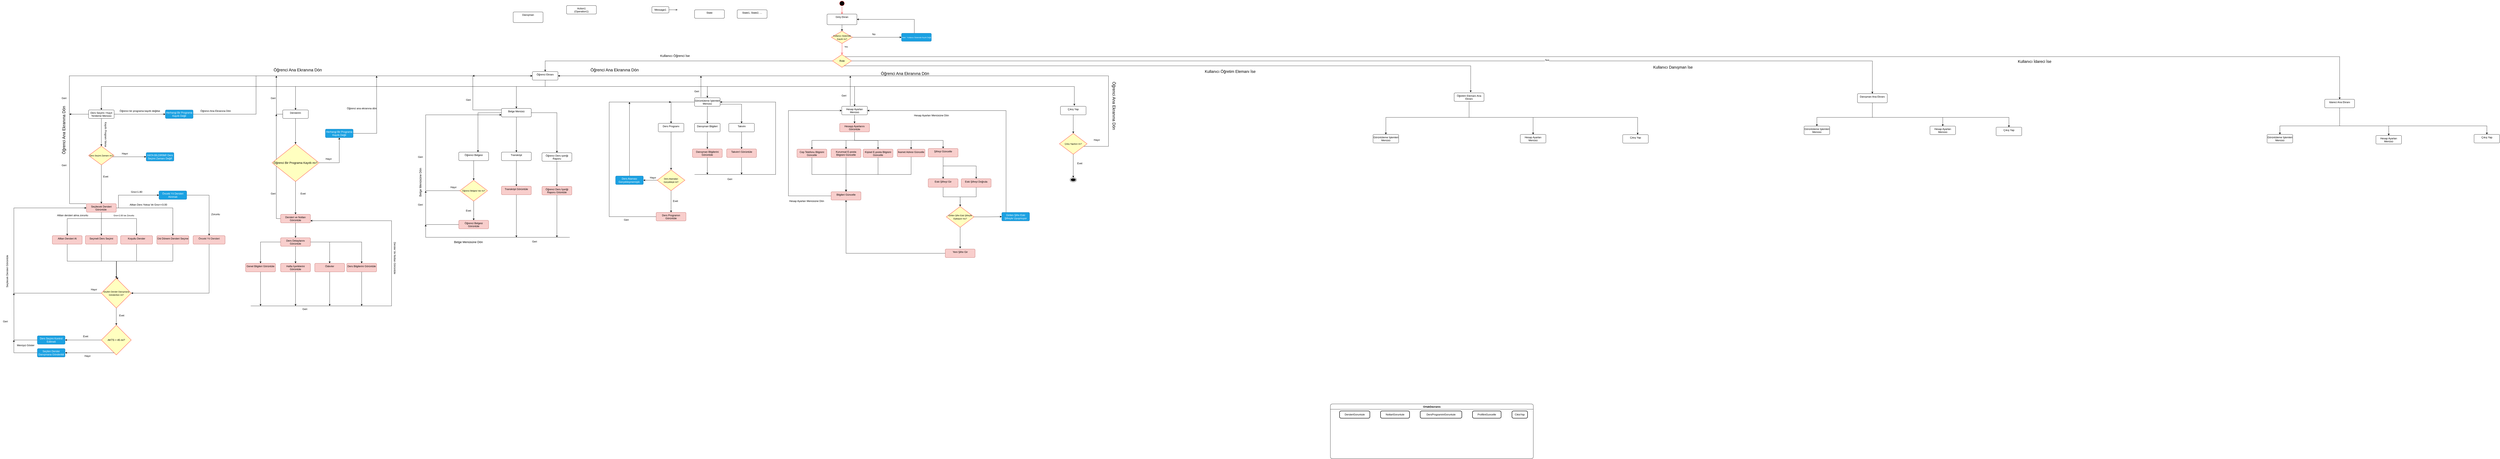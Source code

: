 <mxfile version="24.3.1" type="device">
  <diagram name="Sayfa -1" id="f9GuuPiOTZdbrCttsbCd">
    <mxGraphModel dx="10107" dy="1342" grid="1" gridSize="10" guides="1" tooltips="1" connect="1" arrows="1" fold="1" page="1" pageScale="1" pageWidth="7500" pageHeight="2500" math="0" shadow="0">
      <root>
        <mxCell id="0" />
        <mxCell id="1" parent="0" />
        <mxCell id="raTxTzk0vgehEr7z1tvl-5" value="" style="ellipse;html=1;shape=startState;fillColor=#000000;strokeColor=#ff0000;" parent="1" vertex="1">
          <mxGeometry x="-3144" y="210" width="30" height="30" as="geometry" />
        </mxCell>
        <mxCell id="raTxTzk0vgehEr7z1tvl-6" value="" style="edgeStyle=orthogonalEdgeStyle;html=1;verticalAlign=bottom;endArrow=open;endSize=8;strokeColor=#ff0000;rounded=0;entryX=0.5;entryY=0;entryDx=0;entryDy=0;" parent="1" source="raTxTzk0vgehEr7z1tvl-5" target="raTxTzk0vgehEr7z1tvl-13" edge="1">
          <mxGeometry relative="1" as="geometry">
            <mxPoint x="-3129" y="325" as="targetPoint" />
            <Array as="points" />
          </mxGeometry>
        </mxCell>
        <mxCell id="raTxTzk0vgehEr7z1tvl-13" value="Giriş Ekran" style="html=1;align=center;verticalAlign=top;rounded=1;absoluteArcSize=1;arcSize=10;dashed=0;whiteSpace=wrap;" parent="1" vertex="1">
          <mxGeometry x="-3199" y="275" width="140" height="50" as="geometry" />
        </mxCell>
        <mxCell id="YpNgMTdwTrCu8pLs_j0M-42" value="" style="edgeStyle=orthogonalEdgeStyle;rounded=0;orthogonalLoop=1;jettySize=auto;html=1;" parent="1" source="raTxTzk0vgehEr7z1tvl-15" target="YpNgMTdwTrCu8pLs_j0M-41" edge="1">
          <mxGeometry relative="1" as="geometry">
            <Array as="points">
              <mxPoint x="-4520" y="615" />
              <mxPoint x="-5690" y="615" />
            </Array>
          </mxGeometry>
        </mxCell>
        <mxCell id="YpNgMTdwTrCu8pLs_j0M-44" value="" style="edgeStyle=orthogonalEdgeStyle;rounded=0;orthogonalLoop=1;jettySize=auto;html=1;" parent="1" source="raTxTzk0vgehEr7z1tvl-15" target="YpNgMTdwTrCu8pLs_j0M-43" edge="1">
          <mxGeometry relative="1" as="geometry">
            <Array as="points">
              <mxPoint x="-4520" y="615" />
              <mxPoint x="-6600" y="615" />
            </Array>
          </mxGeometry>
        </mxCell>
        <mxCell id="xUi7JRu2v_sGwWPzo44r-137" style="edgeStyle=orthogonalEdgeStyle;rounded=0;orthogonalLoop=1;jettySize=auto;html=1;entryX=0.5;entryY=0;entryDx=0;entryDy=0;" parent="1" source="raTxTzk0vgehEr7z1tvl-15" target="YpNgMTdwTrCu8pLs_j0M-30" edge="1">
          <mxGeometry relative="1" as="geometry">
            <mxPoint x="-4520.0" y="615" as="targetPoint" />
            <Array as="points">
              <mxPoint x="-4520" y="615" />
              <mxPoint x="-4655" y="615" />
            </Array>
          </mxGeometry>
        </mxCell>
        <mxCell id="xUi7JRu2v_sGwWPzo44r-140" style="edgeStyle=orthogonalEdgeStyle;rounded=0;orthogonalLoop=1;jettySize=auto;html=1;" parent="1" source="raTxTzk0vgehEr7z1tvl-15" target="YpNgMTdwTrCu8pLs_j0M-36" edge="1">
          <mxGeometry relative="1" as="geometry">
            <Array as="points">
              <mxPoint x="-4520" y="615" />
              <mxPoint x="-3760" y="615" />
            </Array>
          </mxGeometry>
        </mxCell>
        <mxCell id="xUi7JRu2v_sGwWPzo44r-142" style="edgeStyle=orthogonalEdgeStyle;rounded=0;orthogonalLoop=1;jettySize=auto;html=1;" parent="1" source="raTxTzk0vgehEr7z1tvl-15" target="YpNgMTdwTrCu8pLs_j0M-38" edge="1">
          <mxGeometry relative="1" as="geometry">
            <Array as="points">
              <mxPoint x="-4520" y="615" />
              <mxPoint x="-3070" y="615" />
            </Array>
          </mxGeometry>
        </mxCell>
        <mxCell id="xUi7JRu2v_sGwWPzo44r-143" style="edgeStyle=orthogonalEdgeStyle;rounded=0;orthogonalLoop=1;jettySize=auto;html=1;" parent="1" edge="1">
          <mxGeometry relative="1" as="geometry">
            <Array as="points">
              <mxPoint x="-4520" y="615" />
              <mxPoint x="-2040" y="615" />
            </Array>
            <mxPoint x="-4520" y="585" as="sourcePoint" />
            <mxPoint x="-2040" y="705" as="targetPoint" />
          </mxGeometry>
        </mxCell>
        <mxCell id="raTxTzk0vgehEr7z1tvl-15" value="Öğrenci Ekranı" style="whiteSpace=wrap;html=1;verticalAlign=top;rounded=1;arcSize=10;dashed=0;" parent="1" vertex="1">
          <mxGeometry x="-4580" y="545" width="120" height="40" as="geometry" />
        </mxCell>
        <mxCell id="7eG7Swem1IyPdvQVmkEB-24" style="edgeStyle=orthogonalEdgeStyle;rounded=0;orthogonalLoop=1;jettySize=auto;html=1;" edge="1" parent="1" source="YpNgMTdwTrCu8pLs_j0M-6" target="7eG7Swem1IyPdvQVmkEB-15">
          <mxGeometry relative="1" as="geometry">
            <Array as="points">
              <mxPoint x="-190" y="760" />
              <mxPoint x="600" y="760" />
            </Array>
          </mxGeometry>
        </mxCell>
        <mxCell id="7eG7Swem1IyPdvQVmkEB-27" style="edgeStyle=orthogonalEdgeStyle;rounded=0;orthogonalLoop=1;jettySize=auto;html=1;" edge="1" parent="1" source="YpNgMTdwTrCu8pLs_j0M-6" target="7eG7Swem1IyPdvQVmkEB-25">
          <mxGeometry relative="1" as="geometry">
            <Array as="points">
              <mxPoint x="-190" y="760" />
              <mxPoint x="-580" y="760" />
            </Array>
          </mxGeometry>
        </mxCell>
        <mxCell id="7eG7Swem1IyPdvQVmkEB-59" style="edgeStyle=orthogonalEdgeStyle;rounded=0;orthogonalLoop=1;jettySize=auto;html=1;" edge="1" parent="1" source="YpNgMTdwTrCu8pLs_j0M-6" target="7eG7Swem1IyPdvQVmkEB-14">
          <mxGeometry relative="1" as="geometry">
            <Array as="points">
              <mxPoint x="-190" y="760" />
              <mxPoint x="110" y="760" />
            </Array>
          </mxGeometry>
        </mxCell>
        <mxCell id="YpNgMTdwTrCu8pLs_j0M-6" value="Öğretim Elemanı Ana Ekranı" style="html=1;align=center;verticalAlign=top;rounded=1;absoluteArcSize=1;arcSize=10;dashed=0;whiteSpace=wrap;" parent="1" vertex="1">
          <mxGeometry x="-260" y="645" width="140" height="40" as="geometry" />
        </mxCell>
        <mxCell id="xUi7JRu2v_sGwWPzo44r-163" style="edgeStyle=orthogonalEdgeStyle;rounded=0;orthogonalLoop=1;jettySize=auto;html=1;" parent="1" source="YpNgMTdwTrCu8pLs_j0M-8" edge="1">
          <mxGeometry relative="1" as="geometry">
            <mxPoint x="-5080" y="1105" as="targetPoint" />
            <Array as="points">
              <mxPoint x="-5080" y="1263" />
            </Array>
          </mxGeometry>
        </mxCell>
        <mxCell id="YpNgMTdwTrCu8pLs_j0M-8" value="Öğrenci Belgesi Görüntüle" style="html=1;align=center;verticalAlign=top;rounded=1;absoluteArcSize=1;arcSize=10;dashed=0;whiteSpace=wrap;fillColor=#f8cecc;strokeColor=#b85450;" parent="1" vertex="1">
          <mxGeometry x="-4924.99" y="1243" width="140" height="40" as="geometry" />
        </mxCell>
        <mxCell id="YpNgMTdwTrCu8pLs_j0M-9" value="Action1&lt;br&gt;(Operation1)" style="html=1;align=center;verticalAlign=top;rounded=1;absoluteArcSize=1;arcSize=10;dashed=0;whiteSpace=wrap;" parent="1" vertex="1">
          <mxGeometry x="-4420" y="235" width="140" height="40" as="geometry" />
        </mxCell>
        <mxCell id="YpNgMTdwTrCu8pLs_j0M-12" value="Message1" style="html=1;rounded=1;absoluteArcSize=1;arcSize=10;whiteSpace=wrap;" parent="1" vertex="1">
          <mxGeometry x="-4020" y="240" width="80" height="30" as="geometry" />
        </mxCell>
        <mxCell id="YpNgMTdwTrCu8pLs_j0M-13" value="" style="endArrow=open;html=1;rounded=0;align=center;verticalAlign=top;endFill=0;labelBackgroundColor=none;endSize=6;" parent="1" source="YpNgMTdwTrCu8pLs_j0M-12" edge="1">
          <mxGeometry relative="1" as="geometry">
            <mxPoint x="-3900" y="255" as="targetPoint" />
          </mxGeometry>
        </mxCell>
        <mxCell id="YpNgMTdwTrCu8pLs_j0M-14" value="State" style="html=1;align=center;verticalAlign=top;rounded=1;absoluteArcSize=1;arcSize=10;dashed=0;whiteSpace=wrap;" parent="1" vertex="1">
          <mxGeometry x="-3820" y="255" width="140" height="40" as="geometry" />
        </mxCell>
        <mxCell id="YpNgMTdwTrCu8pLs_j0M-15" value="State1, State2, ..." style="html=1;align=center;verticalAlign=top;rounded=1;absoluteArcSize=1;arcSize=10;dashed=0;whiteSpace=wrap;" parent="1" vertex="1">
          <mxGeometry x="-3620" y="255" width="140" height="40" as="geometry" />
        </mxCell>
        <mxCell id="7eG7Swem1IyPdvQVmkEB-40" style="edgeStyle=orthogonalEdgeStyle;rounded=0;orthogonalLoop=1;jettySize=auto;html=1;entryX=0.5;entryY=0;entryDx=0;entryDy=0;" edge="1" parent="1" source="YpNgMTdwTrCu8pLs_j0M-16" target="7eG7Swem1IyPdvQVmkEB-38">
          <mxGeometry relative="1" as="geometry">
            <Array as="points">
              <mxPoint x="1700" y="760" />
              <mxPoint x="2340" y="760" />
            </Array>
          </mxGeometry>
        </mxCell>
        <mxCell id="7eG7Swem1IyPdvQVmkEB-41" style="edgeStyle=orthogonalEdgeStyle;rounded=0;orthogonalLoop=1;jettySize=auto;html=1;entryX=0.5;entryY=0;entryDx=0;entryDy=0;" edge="1" parent="1" source="YpNgMTdwTrCu8pLs_j0M-16" target="7eG7Swem1IyPdvQVmkEB-37">
          <mxGeometry relative="1" as="geometry">
            <Array as="points">
              <mxPoint x="1700" y="760" />
              <mxPoint x="2030" y="760" />
            </Array>
          </mxGeometry>
        </mxCell>
        <mxCell id="7eG7Swem1IyPdvQVmkEB-42" style="edgeStyle=orthogonalEdgeStyle;rounded=0;orthogonalLoop=1;jettySize=auto;html=1;entryX=0.5;entryY=0;entryDx=0;entryDy=0;" edge="1" parent="1" source="YpNgMTdwTrCu8pLs_j0M-16" target="7eG7Swem1IyPdvQVmkEB-39">
          <mxGeometry relative="1" as="geometry">
            <Array as="points">
              <mxPoint x="1700" y="760" />
              <mxPoint x="1440" y="760" />
            </Array>
          </mxGeometry>
        </mxCell>
        <mxCell id="YpNgMTdwTrCu8pLs_j0M-16" value="Danışman Ana Ekranı" style="html=1;align=center;verticalAlign=top;rounded=1;absoluteArcSize=1;arcSize=10;dashed=0;whiteSpace=wrap;" parent="1" vertex="1">
          <mxGeometry x="1630" y="648.5" width="140" height="43" as="geometry" />
        </mxCell>
        <mxCell id="7eG7Swem1IyPdvQVmkEB-49" style="edgeStyle=orthogonalEdgeStyle;rounded=0;orthogonalLoop=1;jettySize=auto;html=1;entryX=0.5;entryY=0;entryDx=0;entryDy=0;" edge="1" parent="1" source="YpNgMTdwTrCu8pLs_j0M-18" target="7eG7Swem1IyPdvQVmkEB-44">
          <mxGeometry relative="1" as="geometry">
            <Array as="points">
              <mxPoint x="3890" y="800" />
              <mxPoint x="4120" y="800" />
            </Array>
          </mxGeometry>
        </mxCell>
        <mxCell id="7eG7Swem1IyPdvQVmkEB-50" style="edgeStyle=orthogonalEdgeStyle;rounded=0;orthogonalLoop=1;jettySize=auto;html=1;entryX=0.5;entryY=0;entryDx=0;entryDy=0;" edge="1" parent="1" source="YpNgMTdwTrCu8pLs_j0M-18" target="7eG7Swem1IyPdvQVmkEB-45">
          <mxGeometry relative="1" as="geometry">
            <Array as="points">
              <mxPoint x="3890" y="800" />
              <mxPoint x="4580" y="800" />
            </Array>
          </mxGeometry>
        </mxCell>
        <mxCell id="7eG7Swem1IyPdvQVmkEB-51" style="edgeStyle=orthogonalEdgeStyle;rounded=0;orthogonalLoop=1;jettySize=auto;html=1;entryX=0.5;entryY=0;entryDx=0;entryDy=0;" edge="1" parent="1" source="YpNgMTdwTrCu8pLs_j0M-18" target="7eG7Swem1IyPdvQVmkEB-46">
          <mxGeometry relative="1" as="geometry">
            <Array as="points">
              <mxPoint x="3890" y="800" />
              <mxPoint x="3610" y="800" />
            </Array>
          </mxGeometry>
        </mxCell>
        <mxCell id="YpNgMTdwTrCu8pLs_j0M-18" value="İdareci Ana Ekranı&lt;div&gt;&lt;br&gt;&lt;/div&gt;" style="html=1;align=center;verticalAlign=top;rounded=1;absoluteArcSize=1;arcSize=10;dashed=0;whiteSpace=wrap;" parent="1" vertex="1">
          <mxGeometry x="3820" y="675" width="140" height="40" as="geometry" />
        </mxCell>
        <mxCell id="YpNgMTdwTrCu8pLs_j0M-20" value="" style="ellipse;html=1;shape=endState;fillColor=strokeColor;" parent="1" vertex="1">
          <mxGeometry x="-2060.13" y="1043" width="30" height="20" as="geometry" />
        </mxCell>
        <mxCell id="YpNgMTdwTrCu8pLs_j0M-25" value="Danışman" style="html=1;align=center;verticalAlign=top;rounded=1;absoluteArcSize=1;arcSize=10;dashed=0;whiteSpace=wrap;" parent="1" vertex="1">
          <mxGeometry x="-4670" y="265" width="140" height="50" as="geometry" />
        </mxCell>
        <mxCell id="nbqyCKGvC23zPWqp3UHc-19" style="edgeStyle=orthogonalEdgeStyle;rounded=0;orthogonalLoop=1;jettySize=auto;html=1;entryX=1;entryY=0.5;entryDx=0;entryDy=0;" parent="1" source="YpNgMTdwTrCu8pLs_j0M-26" target="raTxTzk0vgehEr7z1tvl-13" edge="1">
          <mxGeometry relative="1" as="geometry">
            <mxPoint x="-2790" y="285" as="targetPoint" />
            <Array as="points">
              <mxPoint x="-2790" y="300" />
            </Array>
          </mxGeometry>
        </mxCell>
        <mxCell id="YpNgMTdwTrCu8pLs_j0M-26" value="&lt;span data-sider-select-id=&quot;6f21c08b-1ee0-4d9a-971a-5f069b97619d&quot; style=&quot;text-wrap: nowrap;&quot;&gt;&lt;font data-sider-select-id=&quot;adb5f741-1b5e-4715-a0d9-119e286bbc81&quot; style=&quot;font-size: 8px;&quot;&gt;Hata !&amp;nbsp; Kullanıcı Sistemde Kayıtlı Değil&lt;/font&gt;&lt;/span&gt;" style="html=1;rounded=1;absoluteArcSize=1;arcSize=10;whiteSpace=wrap;fillColor=#1ba1e2;fontColor=#ffffff;strokeColor=#006EAF;" parent="1" vertex="1">
          <mxGeometry x="-2850" y="365" width="140" height="38" as="geometry" />
        </mxCell>
        <mxCell id="YpNgMTdwTrCu8pLs_j0M-28" value="&lt;font data-sider-select-id=&quot;d092bb43-2534-4f56-a5d7-0d986fded775&quot; style=&quot;font-size: 10px;&quot;&gt;Yes&lt;/font&gt;" style="text;html=1;align=center;verticalAlign=middle;resizable=0;points=[];autosize=1;strokeColor=none;fillColor=none;" parent="1" vertex="1">
          <mxGeometry x="-3130" y="413" width="40" height="30" as="geometry" />
        </mxCell>
        <mxCell id="YpNgMTdwTrCu8pLs_j0M-29" value="&lt;span data-sider-select-id=&quot;ffd7aa2f-4a25-4322-89a0-0c4640fc9525&quot; style=&quot;&quot;&gt;&lt;font style=&quot;font-size: 12px;&quot;&gt;No&lt;/font&gt;&lt;/span&gt;" style="text;html=1;align=center;verticalAlign=middle;resizable=0;points=[];autosize=1;strokeColor=none;fillColor=none;" parent="1" vertex="1">
          <mxGeometry x="-3000" y="355" width="40" height="30" as="geometry" />
        </mxCell>
        <mxCell id="xUi7JRu2v_sGwWPzo44r-147" style="edgeStyle=orthogonalEdgeStyle;rounded=0;orthogonalLoop=1;jettySize=auto;html=1;entryX=0.643;entryY=0;entryDx=0;entryDy=0;entryPerimeter=0;" parent="1" target="xUi7JRu2v_sGwWPzo44r-144" edge="1">
          <mxGeometry relative="1" as="geometry">
            <mxPoint x="-4655" y="783" as="targetPoint" />
            <mxPoint x="-4725" y="738" as="sourcePoint" />
          </mxGeometry>
        </mxCell>
        <mxCell id="xUi7JRu2v_sGwWPzo44r-148" style="edgeStyle=orthogonalEdgeStyle;rounded=0;orthogonalLoop=1;jettySize=auto;html=1;" parent="1" source="YpNgMTdwTrCu8pLs_j0M-30" target="xUi7JRu2v_sGwWPzo44r-145" edge="1">
          <mxGeometry relative="1" as="geometry" />
        </mxCell>
        <mxCell id="xUi7JRu2v_sGwWPzo44r-151" style="edgeStyle=orthogonalEdgeStyle;rounded=0;orthogonalLoop=1;jettySize=auto;html=1;entryX=0.5;entryY=0;entryDx=0;entryDy=0;" parent="1" source="YpNgMTdwTrCu8pLs_j0M-30" target="xUi7JRu2v_sGwWPzo44r-146" edge="1">
          <mxGeometry relative="1" as="geometry">
            <mxPoint x="-4495" y="853" as="targetPoint" />
          </mxGeometry>
        </mxCell>
        <mxCell id="2cs-It8Q2KzFfJwQsvEJ-1" style="edgeStyle=orthogonalEdgeStyle;rounded=0;orthogonalLoop=1;jettySize=auto;html=1;" parent="1" source="YpNgMTdwTrCu8pLs_j0M-30" edge="1">
          <mxGeometry relative="1" as="geometry">
            <mxPoint x="-4860" y="565" as="targetPoint" />
            <Array as="points">
              <mxPoint x="-4859" y="725" />
            </Array>
          </mxGeometry>
        </mxCell>
        <mxCell id="YpNgMTdwTrCu8pLs_j0M-30" value="Belge Menüsü" style="html=1;align=center;verticalAlign=top;rounded=1;absoluteArcSize=1;arcSize=10;dashed=0;whiteSpace=wrap;" parent="1" vertex="1">
          <mxGeometry x="-4725" y="718" width="140" height="40" as="geometry" />
        </mxCell>
        <mxCell id="2cs-It8Q2KzFfJwQsvEJ-45" style="edgeStyle=orthogonalEdgeStyle;rounded=0;orthogonalLoop=1;jettySize=auto;html=1;entryX=0.5;entryY=0;entryDx=0;entryDy=0;" parent="1" source="YpNgMTdwTrCu8pLs_j0M-36" target="2cs-It8Q2KzFfJwQsvEJ-42" edge="1">
          <mxGeometry relative="1" as="geometry" />
        </mxCell>
        <mxCell id="2cs-It8Q2KzFfJwQsvEJ-47" style="edgeStyle=orthogonalEdgeStyle;rounded=0;orthogonalLoop=1;jettySize=auto;html=1;" parent="1" source="YpNgMTdwTrCu8pLs_j0M-36" target="2cs-It8Q2KzFfJwQsvEJ-43" edge="1">
          <mxGeometry relative="1" as="geometry" />
        </mxCell>
        <mxCell id="2cs-It8Q2KzFfJwQsvEJ-48" style="edgeStyle=orthogonalEdgeStyle;rounded=0;orthogonalLoop=1;jettySize=auto;html=1;entryX=0.5;entryY=0;entryDx=0;entryDy=0;" parent="1" source="YpNgMTdwTrCu8pLs_j0M-36" target="2cs-It8Q2KzFfJwQsvEJ-44" edge="1">
          <mxGeometry relative="1" as="geometry">
            <Array as="points">
              <mxPoint x="-3599" y="698" />
            </Array>
          </mxGeometry>
        </mxCell>
        <mxCell id="YpNgMTdwTrCu8pLs_j0M-36" value="Görüntüleme İşlemleri Menüsü" style="whiteSpace=wrap;html=1;verticalAlign=top;rounded=1;arcSize=10;dashed=0;" parent="1" vertex="1">
          <mxGeometry x="-3820" y="668" width="120" height="40" as="geometry" />
        </mxCell>
        <mxCell id="2cs-It8Q2KzFfJwQsvEJ-97" style="edgeStyle=orthogonalEdgeStyle;rounded=0;orthogonalLoop=1;jettySize=auto;html=1;entryX=0.5;entryY=0;entryDx=0;entryDy=0;" parent="1" source="YpNgMTdwTrCu8pLs_j0M-38" target="2cs-It8Q2KzFfJwQsvEJ-95" edge="1">
          <mxGeometry relative="1" as="geometry" />
        </mxCell>
        <mxCell id="YpNgMTdwTrCu8pLs_j0M-38" value="Hesap Ayarları Menüsü" style="whiteSpace=wrap;html=1;verticalAlign=top;rounded=1;arcSize=10;dashed=0;" parent="1" vertex="1">
          <mxGeometry x="-3130" y="708" width="120" height="40" as="geometry" />
        </mxCell>
        <mxCell id="xUi7JRu2v_sGwWPzo44r-61" style="edgeStyle=orthogonalEdgeStyle;rounded=0;orthogonalLoop=1;jettySize=auto;html=1;entryX=0.5;entryY=0;entryDx=0;entryDy=0;" parent="1" source="YpNgMTdwTrCu8pLs_j0M-41" target="xUi7JRu2v_sGwWPzo44r-58" edge="1">
          <mxGeometry relative="1" as="geometry" />
        </mxCell>
        <mxCell id="xUi7JRu2v_sGwWPzo44r-68" style="edgeStyle=orthogonalEdgeStyle;rounded=0;orthogonalLoop=1;jettySize=auto;html=1;" parent="1" source="YpNgMTdwTrCu8pLs_j0M-41" edge="1">
          <mxGeometry relative="1" as="geometry">
            <mxPoint x="-5780" y="565" as="targetPoint" />
          </mxGeometry>
        </mxCell>
        <mxCell id="YpNgMTdwTrCu8pLs_j0M-41" value="Derslerim" style="whiteSpace=wrap;html=1;verticalAlign=top;rounded=1;arcSize=10;dashed=0;" parent="1" vertex="1">
          <mxGeometry x="-5750" y="725" width="120" height="40" as="geometry" />
        </mxCell>
        <mxCell id="nbqyCKGvC23zPWqp3UHc-6" style="edgeStyle=orthogonalEdgeStyle;rounded=0;orthogonalLoop=1;jettySize=auto;html=1;entryX=0;entryY=0.5;entryDx=0;entryDy=0;exitX=0;exitY=0.5;exitDx=0;exitDy=0;" parent="1" source="YpNgMTdwTrCu8pLs_j0M-43" edge="1">
          <mxGeometry relative="1" as="geometry">
            <mxPoint x="-4580" y="565" as="targetPoint" />
            <mxPoint x="-6340" y="745" as="sourcePoint" />
            <Array as="points">
              <mxPoint x="-6750" y="745" />
              <mxPoint x="-6750" y="565" />
            </Array>
          </mxGeometry>
        </mxCell>
        <mxCell id="xUi7JRu2v_sGwWPzo44r-2" style="edgeStyle=orthogonalEdgeStyle;rounded=0;orthogonalLoop=1;jettySize=auto;html=1;entryX=0;entryY=0.5;entryDx=0;entryDy=0;" parent="1" source="YpNgMTdwTrCu8pLs_j0M-43" target="YpNgMTdwTrCu8pLs_j0M-92" edge="1">
          <mxGeometry relative="1" as="geometry" />
        </mxCell>
        <mxCell id="xUi7JRu2v_sGwWPzo44r-10" style="edgeStyle=orthogonalEdgeStyle;rounded=0;orthogonalLoop=1;jettySize=auto;html=1;entryX=0.5;entryY=0;entryDx=0;entryDy=0;" parent="1" source="YpNgMTdwTrCu8pLs_j0M-43" target="xUi7JRu2v_sGwWPzo44r-5" edge="1">
          <mxGeometry relative="1" as="geometry" />
        </mxCell>
        <mxCell id="YpNgMTdwTrCu8pLs_j0M-43" value="Ders Seçimi / Kayıt Yenileme Menüsü" style="whiteSpace=wrap;html=1;verticalAlign=top;rounded=1;arcSize=10;dashed=0;" parent="1" vertex="1">
          <mxGeometry x="-6660" y="725" width="120" height="40" as="geometry" />
        </mxCell>
        <mxCell id="xUi7JRu2v_sGwWPzo44r-174" style="edgeStyle=orthogonalEdgeStyle;rounded=0;orthogonalLoop=1;jettySize=auto;html=1;" parent="1" source="YpNgMTdwTrCu8pLs_j0M-46" edge="1">
          <mxGeometry relative="1" as="geometry">
            <mxPoint x="-4655" y="1323" as="targetPoint" />
          </mxGeometry>
        </mxCell>
        <mxCell id="YpNgMTdwTrCu8pLs_j0M-46" value="Transkript Görüntüle" style="html=1;align=center;verticalAlign=top;rounded=1;absoluteArcSize=1;arcSize=10;dashed=0;whiteSpace=wrap;fillColor=#f8cecc;strokeColor=#b85450;" parent="1" vertex="1">
          <mxGeometry x="-4725" y="1083" width="140" height="40" as="geometry" />
        </mxCell>
        <mxCell id="2cs-It8Q2KzFfJwQsvEJ-83" style="edgeStyle=orthogonalEdgeStyle;rounded=0;orthogonalLoop=1;jettySize=auto;html=1;" parent="1" source="YpNgMTdwTrCu8pLs_j0M-60" edge="1">
          <mxGeometry relative="1" as="geometry">
            <mxPoint x="-3599.5" y="1028" as="targetPoint" />
          </mxGeometry>
        </mxCell>
        <mxCell id="YpNgMTdwTrCu8pLs_j0M-60" value="Takvim&#39;i Görüntüle" style="html=1;align=center;verticalAlign=top;rounded=1;absoluteArcSize=1;arcSize=10;dashed=0;whiteSpace=wrap;fillColor=#f8cecc;strokeColor=#b85450;" parent="1" vertex="1">
          <mxGeometry x="-3669.5" y="908" width="140" height="40" as="geometry" />
        </mxCell>
        <mxCell id="2cs-It8Q2KzFfJwQsvEJ-89" style="edgeStyle=orthogonalEdgeStyle;rounded=0;orthogonalLoop=1;jettySize=auto;html=1;" parent="1" source="YpNgMTdwTrCu8pLs_j0M-61" edge="1">
          <mxGeometry relative="1" as="geometry">
            <mxPoint x="-3760" y="1028" as="targetPoint" />
          </mxGeometry>
        </mxCell>
        <mxCell id="YpNgMTdwTrCu8pLs_j0M-61" value="Danışman Bilgilerini Görüntüle" style="html=1;align=center;verticalAlign=top;rounded=1;absoluteArcSize=1;arcSize=10;dashed=0;whiteSpace=wrap;fillColor=#f8cecc;strokeColor=#b85450;" parent="1" vertex="1">
          <mxGeometry x="-3830" y="908" width="140" height="40" as="geometry" />
        </mxCell>
        <mxCell id="2cs-It8Q2KzFfJwQsvEJ-64" style="edgeStyle=orthogonalEdgeStyle;rounded=0;orthogonalLoop=1;jettySize=auto;html=1;" parent="1" source="YpNgMTdwTrCu8pLs_j0M-62" edge="1">
          <mxGeometry relative="1" as="geometry">
            <mxPoint x="-3930" y="688" as="targetPoint" />
            <Array as="points">
              <mxPoint x="-4220" y="1226" />
              <mxPoint x="-4220" y="688" />
              <mxPoint x="-3930" y="688" />
            </Array>
          </mxGeometry>
        </mxCell>
        <mxCell id="YpNgMTdwTrCu8pLs_j0M-62" value="Ders Programın&lt;div&gt;Görüntüle&lt;/div&gt;" style="html=1;align=center;verticalAlign=top;rounded=1;absoluteArcSize=1;arcSize=10;dashed=0;whiteSpace=wrap;fillColor=#f8cecc;strokeColor=#b85450;" parent="1" vertex="1">
          <mxGeometry x="-4000" y="1206" width="140" height="40" as="geometry" />
        </mxCell>
        <mxCell id="xUi7JRu2v_sGwWPzo44r-73" style="edgeStyle=orthogonalEdgeStyle;rounded=0;orthogonalLoop=1;jettySize=auto;html=1;" parent="1" source="YpNgMTdwTrCu8pLs_j0M-67" target="xUi7JRu2v_sGwWPzo44r-72" edge="1">
          <mxGeometry relative="1" as="geometry" />
        </mxCell>
        <mxCell id="xUi7JRu2v_sGwWPzo44r-134" style="edgeStyle=orthogonalEdgeStyle;rounded=0;orthogonalLoop=1;jettySize=auto;html=1;" parent="1" source="YpNgMTdwTrCu8pLs_j0M-67" edge="1">
          <mxGeometry relative="1" as="geometry">
            <mxPoint x="-5780" y="745" as="targetPoint" />
          </mxGeometry>
        </mxCell>
        <mxCell id="YpNgMTdwTrCu8pLs_j0M-67" value="Dersleri ve Notları Görüntüle" style="html=1;align=center;verticalAlign=top;rounded=1;absoluteArcSize=1;arcSize=10;dashed=0;whiteSpace=wrap;fillColor=#f8cecc;strokeColor=#b85450;" parent="1" vertex="1">
          <mxGeometry x="-5760" y="1215" width="140" height="40" as="geometry" />
        </mxCell>
        <mxCell id="xUi7JRu2v_sGwWPzo44r-69" style="edgeStyle=orthogonalEdgeStyle;rounded=0;orthogonalLoop=1;jettySize=auto;html=1;" parent="1" source="YpNgMTdwTrCu8pLs_j0M-74" edge="1">
          <mxGeometry relative="1" as="geometry">
            <mxPoint x="-5310" y="565" as="targetPoint" />
          </mxGeometry>
        </mxCell>
        <mxCell id="YpNgMTdwTrCu8pLs_j0M-74" value="Herhangi Bir Programa Kayıtlı Değil" style="html=1;rounded=1;absoluteArcSize=1;arcSize=10;whiteSpace=wrap;fillColor=#1ba1e2;strokeColor=#006EAF;fontColor=#ffffff;" parent="1" vertex="1">
          <mxGeometry x="-5550" y="815" width="130" height="40" as="geometry" />
        </mxCell>
        <mxCell id="YpNgMTdwTrCu8pLs_j0M-110" style="edgeStyle=orthogonalEdgeStyle;rounded=0;orthogonalLoop=1;jettySize=auto;html=1;" parent="1" source="YpNgMTdwTrCu8pLs_j0M-80" target="YpNgMTdwTrCu8pLs_j0M-104" edge="1">
          <mxGeometry relative="1" as="geometry">
            <Array as="points">
              <mxPoint x="-6600" y="1235" />
              <mxPoint x="-6760" y="1235" />
            </Array>
          </mxGeometry>
        </mxCell>
        <mxCell id="YpNgMTdwTrCu8pLs_j0M-111" style="edgeStyle=orthogonalEdgeStyle;rounded=0;orthogonalLoop=1;jettySize=auto;html=1;" parent="1" source="YpNgMTdwTrCu8pLs_j0M-80" target="YpNgMTdwTrCu8pLs_j0M-108" edge="1">
          <mxGeometry relative="1" as="geometry" />
        </mxCell>
        <mxCell id="YpNgMTdwTrCu8pLs_j0M-112" style="edgeStyle=orthogonalEdgeStyle;rounded=0;orthogonalLoop=1;jettySize=auto;html=1;" parent="1" source="YpNgMTdwTrCu8pLs_j0M-80" target="YpNgMTdwTrCu8pLs_j0M-106" edge="1">
          <mxGeometry relative="1" as="geometry">
            <Array as="points">
              <mxPoint x="-6600" y="1235" />
              <mxPoint x="-6435" y="1235" />
            </Array>
          </mxGeometry>
        </mxCell>
        <mxCell id="xUi7JRu2v_sGwWPzo44r-16" style="edgeStyle=orthogonalEdgeStyle;rounded=0;orthogonalLoop=1;jettySize=auto;html=1;entryX=0;entryY=0.5;entryDx=0;entryDy=0;" parent="1" source="YpNgMTdwTrCu8pLs_j0M-80" target="YpNgMTdwTrCu8pLs_j0M-99" edge="1">
          <mxGeometry relative="1" as="geometry">
            <Array as="points">
              <mxPoint x="-6520" y="1185" />
              <mxPoint x="-6520" y="1125" />
            </Array>
          </mxGeometry>
        </mxCell>
        <mxCell id="xUi7JRu2v_sGwWPzo44r-52" style="edgeStyle=orthogonalEdgeStyle;rounded=0;orthogonalLoop=1;jettySize=auto;html=1;" parent="1" source="YpNgMTdwTrCu8pLs_j0M-80" target="YpNgMTdwTrCu8pLs_j0M-114" edge="1">
          <mxGeometry relative="1" as="geometry" />
        </mxCell>
        <mxCell id="xUi7JRu2v_sGwWPzo44r-119" style="edgeStyle=orthogonalEdgeStyle;rounded=0;orthogonalLoop=1;jettySize=auto;html=1;" parent="1" source="YpNgMTdwTrCu8pLs_j0M-80" edge="1">
          <mxGeometry relative="1" as="geometry">
            <mxPoint x="-6750" y="745" as="targetPoint" />
            <Array as="points">
              <mxPoint x="-6749" y="1165" />
              <mxPoint x="-6749" y="745" />
            </Array>
          </mxGeometry>
        </mxCell>
        <mxCell id="YpNgMTdwTrCu8pLs_j0M-80" value="Seçilecek Dersleri Görüntüle&amp;nbsp;" style="html=1;align=center;verticalAlign=top;rounded=1;absoluteArcSize=1;arcSize=10;dashed=0;whiteSpace=wrap;fillColor=#f8cecc;strokeColor=#b85450;" parent="1" vertex="1">
          <mxGeometry x="-6670" y="1165" width="140" height="40" as="geometry" />
        </mxCell>
        <mxCell id="2cs-It8Q2KzFfJwQsvEJ-153" value="" style="edgeStyle=orthogonalEdgeStyle;rounded=0;orthogonalLoop=1;jettySize=auto;html=1;" parent="1" source="YpNgMTdwTrCu8pLs_j0M-81" target="2cs-It8Q2KzFfJwQsvEJ-151" edge="1">
          <mxGeometry relative="1" as="geometry">
            <Array as="points">
              <mxPoint x="-2045.13" y="813" />
              <mxPoint x="-2045.13" y="813" />
            </Array>
          </mxGeometry>
        </mxCell>
        <mxCell id="YpNgMTdwTrCu8pLs_j0M-81" value="Çıkış Yap" style="whiteSpace=wrap;html=1;verticalAlign=top;rounded=1;arcSize=10;dashed=0;" parent="1" vertex="1">
          <mxGeometry x="-2105.13" y="708" width="120" height="40" as="geometry" />
        </mxCell>
        <mxCell id="YpNgMTdwTrCu8pLs_j0M-86" value="Kayıtlı Program Varsa" style="text;html=1;align=center;verticalAlign=middle;resizable=0;points=[];autosize=1;strokeColor=none;fillColor=none;rotation=90;" parent="1" vertex="1">
          <mxGeometry x="-6650" y="825" width="140" height="30" as="geometry" />
        </mxCell>
        <mxCell id="YpNgMTdwTrCu8pLs_j0M-91" value="Öğrenci bir programa kayıtlı değilse" style="text;html=1;align=center;verticalAlign=middle;resizable=0;points=[];autosize=1;strokeColor=none;fillColor=none;" parent="1" vertex="1">
          <mxGeometry x="-6525" y="715" width="210" height="30" as="geometry" />
        </mxCell>
        <mxCell id="YpNgMTdwTrCu8pLs_j0M-95" style="edgeStyle=orthogonalEdgeStyle;rounded=0;orthogonalLoop=1;jettySize=auto;html=1;" parent="1" source="YpNgMTdwTrCu8pLs_j0M-92" edge="1">
          <mxGeometry relative="1" as="geometry">
            <mxPoint x="-4580" y="565" as="targetPoint" />
            <Array as="points">
              <mxPoint x="-5875" y="565" />
            </Array>
          </mxGeometry>
        </mxCell>
        <mxCell id="YpNgMTdwTrCu8pLs_j0M-92" value="Herhangi Bir Programa Kayıtlı Değil" style="html=1;rounded=1;absoluteArcSize=1;arcSize=10;whiteSpace=wrap;fillColor=#1ba1e2;strokeColor=#006EAF;fontColor=#ffffff;" parent="1" vertex="1">
          <mxGeometry x="-6300" y="725" width="130" height="40" as="geometry" />
        </mxCell>
        <mxCell id="YpNgMTdwTrCu8pLs_j0M-98" value="Gno&amp;lt;1.80" style="text;html=1;align=center;verticalAlign=middle;resizable=0;points=[];autosize=1;strokeColor=none;fillColor=none;" parent="1" vertex="1">
          <mxGeometry x="-6475" y="1095" width="80" height="30" as="geometry" />
        </mxCell>
        <mxCell id="xUi7JRu2v_sGwWPzo44r-19" style="edgeStyle=orthogonalEdgeStyle;rounded=0;orthogonalLoop=1;jettySize=auto;html=1;entryX=0.5;entryY=0;entryDx=0;entryDy=0;" parent="1" source="YpNgMTdwTrCu8pLs_j0M-99" target="xUi7JRu2v_sGwWPzo44r-18" edge="1">
          <mxGeometry relative="1" as="geometry" />
        </mxCell>
        <mxCell id="YpNgMTdwTrCu8pLs_j0M-99" value="Önceki Yıl Dersleri Alınmalı" style="html=1;rounded=1;absoluteArcSize=1;arcSize=10;whiteSpace=wrap;fillColor=#1ba1e2;strokeColor=#006EAF;fontColor=#ffffff;" parent="1" vertex="1">
          <mxGeometry x="-6330" y="1105" width="130" height="40" as="geometry" />
        </mxCell>
        <mxCell id="YpNgMTdwTrCu8pLs_j0M-101" value="Alttan dersleri alma zorunlu" style="text;html=1;align=center;verticalAlign=middle;resizable=0;points=[];autosize=1;strokeColor=none;fillColor=none;" parent="1" vertex="1">
          <mxGeometry x="-6820" y="1205" width="170" height="30" as="geometry" />
        </mxCell>
        <mxCell id="YpNgMTdwTrCu8pLs_j0M-126" style="edgeStyle=orthogonalEdgeStyle;rounded=0;orthogonalLoop=1;jettySize=auto;html=1;entryX=0.5;entryY=0;entryDx=0;entryDy=0;" parent="1" source="YpNgMTdwTrCu8pLs_j0M-104" edge="1">
          <mxGeometry relative="1" as="geometry">
            <Array as="points">
              <mxPoint x="-6760" y="1435" />
              <mxPoint x="-6530" y="1435" />
            </Array>
            <mxPoint x="-6530" y="1515" as="targetPoint" />
          </mxGeometry>
        </mxCell>
        <mxCell id="YpNgMTdwTrCu8pLs_j0M-104" value="Alltan Dersleri Al" style="html=1;align=center;verticalAlign=top;rounded=1;absoluteArcSize=1;arcSize=10;dashed=0;whiteSpace=wrap;fillColor=#f8cecc;strokeColor=#b85450;" parent="1" vertex="1">
          <mxGeometry x="-6830" y="1315" width="140" height="40" as="geometry" />
        </mxCell>
        <mxCell id="YpNgMTdwTrCu8pLs_j0M-128" style="edgeStyle=orthogonalEdgeStyle;rounded=0;orthogonalLoop=1;jettySize=auto;html=1;entryX=0.5;entryY=0;entryDx=0;entryDy=0;" parent="1" source="YpNgMTdwTrCu8pLs_j0M-106" edge="1">
          <mxGeometry relative="1" as="geometry">
            <mxPoint x="-6530" y="1515" as="targetPoint" />
            <Array as="points">
              <mxPoint x="-6435" y="1435" />
              <mxPoint x="-6529" y="1435" />
              <mxPoint x="-6529" y="1515" />
            </Array>
          </mxGeometry>
        </mxCell>
        <mxCell id="YpNgMTdwTrCu8pLs_j0M-106" value="&lt;div data-sider-select-id=&quot;84483e46-2456-44e6-a681-b8dce48a3466&quot; style=&quot;&quot;&gt;Koşullu Dersler&lt;/div&gt;" style="html=1;align=center;verticalAlign=top;rounded=1;absoluteArcSize=1;arcSize=10;dashed=0;whiteSpace=wrap;fillColor=#f8cecc;strokeColor=#b85450;" parent="1" vertex="1">
          <mxGeometry x="-6510" y="1315" width="150" height="40" as="geometry" />
        </mxCell>
        <mxCell id="YpNgMTdwTrCu8pLs_j0M-127" style="edgeStyle=orthogonalEdgeStyle;rounded=0;orthogonalLoop=1;jettySize=auto;html=1;" parent="1" source="YpNgMTdwTrCu8pLs_j0M-108" edge="1">
          <mxGeometry relative="1" as="geometry">
            <mxPoint x="-6530" y="1515" as="targetPoint" />
          </mxGeometry>
        </mxCell>
        <mxCell id="YpNgMTdwTrCu8pLs_j0M-108" value="&lt;div data-sider-select-id=&quot;4ff2cb0c-740a-40d9-b887-eb3f0265e049&quot;&gt;Seçmeli Ders Seçimi&lt;/div&gt;" style="html=1;align=center;verticalAlign=top;rounded=1;absoluteArcSize=1;arcSize=10;dashed=0;whiteSpace=wrap;fillColor=#f8cecc;strokeColor=#b85450;" parent="1" vertex="1">
          <mxGeometry x="-6675" y="1315" width="150" height="40" as="geometry" />
        </mxCell>
        <mxCell id="YpNgMTdwTrCu8pLs_j0M-113" value="&lt;span data-sider-select-id=&quot;d300b96c-ef65-47a0-be22-939e3653dd04&quot; style=&quot;font-size: 10px; text-align: justify;&quot;&gt;Gno&amp;lt;2.00 ise Zorunlu&lt;/span&gt;" style="text;html=1;align=center;verticalAlign=middle;resizable=0;points=[];autosize=1;strokeColor=none;fillColor=none;" parent="1" vertex="1">
          <mxGeometry x="-6555" y="1205" width="120" height="30" as="geometry" />
        </mxCell>
        <mxCell id="YpNgMTdwTrCu8pLs_j0M-129" style="edgeStyle=orthogonalEdgeStyle;rounded=0;orthogonalLoop=1;jettySize=auto;html=1;" parent="1" source="YpNgMTdwTrCu8pLs_j0M-114" edge="1">
          <mxGeometry relative="1" as="geometry">
            <mxPoint x="-6530" y="1515" as="targetPoint" />
            <Array as="points">
              <mxPoint x="-6265" y="1435" />
              <mxPoint x="-6529" y="1435" />
              <mxPoint x="-6529" y="1515" />
            </Array>
          </mxGeometry>
        </mxCell>
        <mxCell id="YpNgMTdwTrCu8pLs_j0M-114" value="&lt;div data-sider-select-id=&quot;84483e46-2456-44e6-a681-b8dce48a3466&quot; style=&quot;&quot;&gt;Üst Dönem Dersleri Seçme&lt;/div&gt;" style="html=1;align=center;verticalAlign=top;rounded=1;absoluteArcSize=1;arcSize=10;dashed=0;whiteSpace=wrap;fillColor=#f8cecc;strokeColor=#b85450;" parent="1" vertex="1">
          <mxGeometry x="-6340" y="1315" width="150" height="40" as="geometry" />
        </mxCell>
        <mxCell id="YpNgMTdwTrCu8pLs_j0M-117" value="Alttan Ders Yoksa Ve Gno=&amp;gt;3.00" style="text;html=1;align=center;verticalAlign=middle;resizable=0;points=[];autosize=1;strokeColor=none;fillColor=none;" parent="1" vertex="1">
          <mxGeometry x="-6480" y="1155" width="200" height="30" as="geometry" />
        </mxCell>
        <mxCell id="xUi7JRu2v_sGwWPzo44r-42" style="edgeStyle=orthogonalEdgeStyle;rounded=0;orthogonalLoop=1;jettySize=auto;html=1;exitX=0;exitY=0.5;exitDx=0;exitDy=0;" parent="1" source="YpNgMTdwTrCu8pLs_j0M-131" edge="1">
          <mxGeometry relative="1" as="geometry">
            <mxPoint x="-7010" y="1585" as="targetPoint" />
          </mxGeometry>
        </mxCell>
        <mxCell id="YpNgMTdwTrCu8pLs_j0M-131" value="Ders Seçimi Kontrol Edilmeli" style="html=1;rounded=1;absoluteArcSize=1;arcSize=10;whiteSpace=wrap;fillColor=#1ba1e2;strokeColor=#006EAF;fontColor=#ffffff;" parent="1" vertex="1">
          <mxGeometry x="-6900" y="1785" width="130" height="40" as="geometry" />
        </mxCell>
        <mxCell id="nbqyCKGvC23zPWqp3UHc-7" value="Geri" style="text;html=1;align=center;verticalAlign=middle;resizable=0;points=[];autosize=1;strokeColor=none;fillColor=none;" parent="1" vertex="1">
          <mxGeometry x="-6800" y="655" width="50" height="30" as="geometry" />
        </mxCell>
        <mxCell id="nbqyCKGvC23zPWqp3UHc-8" value="&lt;font data-sider-select-id=&quot;1cc78314-6cfd-4c71-9566-9b67fd5dcb45&quot; style=&quot;font-size: 15px;&quot;&gt;Kullanıcı Öğrenci İse&amp;nbsp;&lt;/font&gt;" style="text;html=1;align=center;verticalAlign=middle;resizable=0;points=[];autosize=1;strokeColor=none;fillColor=none;" parent="1" vertex="1">
          <mxGeometry x="-3995" y="455" width="170" height="30" as="geometry" />
        </mxCell>
        <mxCell id="nbqyCKGvC23zPWqp3UHc-11" value="" style="edgeStyle=orthogonalEdgeStyle;html=1;align=left;verticalAlign=top;endArrow=open;endSize=8;strokeColor=#ff0000;rounded=0;entryX=0.5;entryY=0;entryDx=0;entryDy=0;" parent="1" target="nbqyCKGvC23zPWqp3UHc-27" edge="1">
          <mxGeometry x="-1" relative="1" as="geometry">
            <mxPoint x="-3129" y="445" as="targetPoint" />
            <mxPoint x="-3128.742" y="403.001" as="sourcePoint" />
            <Array as="points">
              <mxPoint x="-3129" y="445" />
            </Array>
            <mxPoint as="offset" />
          </mxGeometry>
        </mxCell>
        <mxCell id="nbqyCKGvC23zPWqp3UHc-15" value="" style="edgeStyle=orthogonalEdgeStyle;rounded=0;orthogonalLoop=1;jettySize=auto;html=1;exitX=0.5;exitY=1;exitDx=0;exitDy=0;" parent="1" source="raTxTzk0vgehEr7z1tvl-13" target="nbqyCKGvC23zPWqp3UHc-9" edge="1">
          <mxGeometry relative="1" as="geometry">
            <Array as="points" />
            <mxPoint x="-3129" y="325" as="sourcePoint" />
            <mxPoint x="-2191" y="545" as="targetPoint" />
          </mxGeometry>
        </mxCell>
        <mxCell id="nbqyCKGvC23zPWqp3UHc-18" style="edgeStyle=orthogonalEdgeStyle;rounded=0;orthogonalLoop=1;jettySize=auto;html=1;entryX=0;entryY=0.5;entryDx=0;entryDy=0;" parent="1" source="nbqyCKGvC23zPWqp3UHc-9" target="YpNgMTdwTrCu8pLs_j0M-26" edge="1">
          <mxGeometry relative="1" as="geometry">
            <Array as="points">
              <mxPoint x="-2860" y="384" />
            </Array>
          </mxGeometry>
        </mxCell>
        <mxCell id="nbqyCKGvC23zPWqp3UHc-9" value="&lt;font style=&quot;font-size: 10px;&quot;&gt;Kullanıcı Sistemde Kayıtlı mı?&lt;/font&gt;" style="rhombus;whiteSpace=wrap;html=1;fontColor=#000000;fillColor=#ffffc0;strokeColor=#ff0000;" parent="1" vertex="1">
          <mxGeometry x="-3178.5" y="355" width="99" height="58" as="geometry" />
        </mxCell>
        <mxCell id="nbqyCKGvC23zPWqp3UHc-31" style="edgeStyle=orthogonalEdgeStyle;rounded=0;orthogonalLoop=1;jettySize=auto;html=1;entryX=0.5;entryY=0;entryDx=0;entryDy=0;" parent="1" source="nbqyCKGvC23zPWqp3UHc-27" target="raTxTzk0vgehEr7z1tvl-15" edge="1">
          <mxGeometry relative="1" as="geometry" />
        </mxCell>
        <mxCell id="nbqyCKGvC23zPWqp3UHc-33" style="edgeStyle=orthogonalEdgeStyle;rounded=0;orthogonalLoop=1;jettySize=auto;html=1;entryX=0.554;entryY=-0.07;entryDx=0;entryDy=0;entryPerimeter=0;" parent="1" target="YpNgMTdwTrCu8pLs_j0M-6" edge="1">
          <mxGeometry relative="1" as="geometry">
            <mxPoint x="-790" y="665" as="targetPoint" />
            <Array as="points">
              <mxPoint x="-182" y="518" />
            </Array>
            <mxPoint x="-3130.0" y="518" as="sourcePoint" />
          </mxGeometry>
        </mxCell>
        <mxCell id="7eG7Swem1IyPdvQVmkEB-10" style="edgeStyle=orthogonalEdgeStyle;rounded=0;orthogonalLoop=1;jettySize=auto;html=1;entryX=0.5;entryY=0;entryDx=0;entryDy=0;" edge="1" parent="1" source="nbqyCKGvC23zPWqp3UHc-27" target="YpNgMTdwTrCu8pLs_j0M-16">
          <mxGeometry relative="1" as="geometry" />
        </mxCell>
        <mxCell id="7eG7Swem1IyPdvQVmkEB-58" value="Text" style="edgeLabel;html=1;align=center;verticalAlign=middle;resizable=0;points=[];" vertex="1" connectable="0" parent="7eG7Swem1IyPdvQVmkEB-10">
          <mxGeometry x="0.32" y="4" relative="1" as="geometry">
            <mxPoint as="offset" />
          </mxGeometry>
        </mxCell>
        <mxCell id="7eG7Swem1IyPdvQVmkEB-11" style="edgeStyle=orthogonalEdgeStyle;rounded=0;orthogonalLoop=1;jettySize=auto;html=1;entryX=0.5;entryY=0;entryDx=0;entryDy=0;" edge="1" parent="1" source="nbqyCKGvC23zPWqp3UHc-27" target="YpNgMTdwTrCu8pLs_j0M-18">
          <mxGeometry relative="1" as="geometry">
            <Array as="points">
              <mxPoint x="3890" y="475" />
            </Array>
          </mxGeometry>
        </mxCell>
        <mxCell id="nbqyCKGvC23zPWqp3UHc-27" value="Role" style="rhombus;whiteSpace=wrap;html=1;fontColor=#000000;fillColor=#ffffc0;strokeColor=#ff0000;" parent="1" vertex="1">
          <mxGeometry x="-3173.5" y="465" width="89" height="60" as="geometry" />
        </mxCell>
        <mxCell id="nbqyCKGvC23zPWqp3UHc-34" value="&lt;font data-sider-select-id=&quot;3cdd4399-2b49-4ecd-b7a4-ae1072c389da&quot; style=&quot;font-size: 18px;&quot;&gt;Kullanıcı Öğretim Elemanı İse&lt;/font&gt;" style="text;html=1;align=center;verticalAlign=middle;resizable=0;points=[];autosize=1;strokeColor=none;fillColor=none;" parent="1" vertex="1">
          <mxGeometry x="-1440" y="525" width="260" height="40" as="geometry" />
        </mxCell>
        <mxCell id="nbqyCKGvC23zPWqp3UHc-48" value="OrtakDavranis" style="swimlane;fontStyle=1;align=center;verticalAlign=middle;startSize=25;container=0;collapsible=0;rounded=1;arcSize=14;dropTarget=0;" parent="1" vertex="1">
          <mxGeometry x="-840" y="2105" width="951" height="257" as="geometry" />
        </mxCell>
        <mxCell id="nbqyCKGvC23zPWqp3UHc-49" value="DersleriGoruntule" style="rounded=1;absoluteArcSize=1;arcSize=14;whiteSpace=wrap;strokeWidth=2;" parent="nbqyCKGvC23zPWqp3UHc-48" vertex="1">
          <mxGeometry x="43" y="33" width="142" height="34" as="geometry" />
        </mxCell>
        <mxCell id="nbqyCKGvC23zPWqp3UHc-50" value="NotlariGoruntule" style="rounded=1;absoluteArcSize=1;arcSize=14;whiteSpace=wrap;strokeWidth=2;" parent="nbqyCKGvC23zPWqp3UHc-48" vertex="1">
          <mxGeometry x="235" y="33" width="136" height="34" as="geometry" />
        </mxCell>
        <mxCell id="nbqyCKGvC23zPWqp3UHc-51" value="DersPrograminiGoruntule" style="rounded=1;absoluteArcSize=1;arcSize=14;whiteSpace=wrap;strokeWidth=2;" parent="nbqyCKGvC23zPWqp3UHc-48" vertex="1">
          <mxGeometry x="421" y="33" width="195" height="34" as="geometry" />
        </mxCell>
        <mxCell id="nbqyCKGvC23zPWqp3UHc-52" value="ProfiliniGuncelle" style="rounded=1;absoluteArcSize=1;arcSize=14;whiteSpace=wrap;strokeWidth=2;" parent="nbqyCKGvC23zPWqp3UHc-48" vertex="1">
          <mxGeometry x="666" y="33" width="134" height="34" as="geometry" />
        </mxCell>
        <mxCell id="nbqyCKGvC23zPWqp3UHc-53" value="CikisYap" style="rounded=1;absoluteArcSize=1;arcSize=14;whiteSpace=wrap;strokeWidth=2;" parent="nbqyCKGvC23zPWqp3UHc-48" vertex="1">
          <mxGeometry x="851" y="33" width="73" height="34" as="geometry" />
        </mxCell>
        <mxCell id="xUi7JRu2v_sGwWPzo44r-3" value="Öğrenci Ana Ekranına Dön" style="text;html=1;align=center;verticalAlign=middle;resizable=0;points=[];autosize=1;strokeColor=none;fillColor=none;" parent="1" vertex="1">
          <mxGeometry x="-6150" y="715" width="170" height="30" as="geometry" />
        </mxCell>
        <mxCell id="xUi7JRu2v_sGwWPzo44r-11" style="edgeStyle=orthogonalEdgeStyle;rounded=0;orthogonalLoop=1;jettySize=auto;html=1;entryX=0.5;entryY=0;entryDx=0;entryDy=0;" parent="1" source="xUi7JRu2v_sGwWPzo44r-5" target="YpNgMTdwTrCu8pLs_j0M-80" edge="1">
          <mxGeometry relative="1" as="geometry" />
        </mxCell>
        <mxCell id="xUi7JRu2v_sGwWPzo44r-14" style="edgeStyle=orthogonalEdgeStyle;rounded=0;orthogonalLoop=1;jettySize=auto;html=1;" parent="1" source="xUi7JRu2v_sGwWPzo44r-5" target="xUi7JRu2v_sGwWPzo44r-13" edge="1">
          <mxGeometry relative="1" as="geometry">
            <Array as="points">
              <mxPoint x="-6500" y="945" />
              <mxPoint x="-6500" y="945" />
            </Array>
          </mxGeometry>
        </mxCell>
        <mxCell id="xUi7JRu2v_sGwWPzo44r-5" value="&lt;font data-sider-select-id=&quot;c8e989de-6e28-427a-bb97-aff3df588ef3&quot; style=&quot;font-size: 10px;&quot;&gt;Ders Seçimi Zamanı mı?&lt;/font&gt;" style="rhombus;whiteSpace=wrap;html=1;fontColor=#000000;fillColor=#ffffc0;strokeColor=#ff0000;" parent="1" vertex="1">
          <mxGeometry x="-6659.75" y="895" width="119.5" height="88" as="geometry" />
        </mxCell>
        <mxCell id="xUi7JRu2v_sGwWPzo44r-12" value="Evet" style="text;html=1;align=center;verticalAlign=middle;resizable=0;points=[];autosize=1;strokeColor=none;fillColor=none;" parent="1" vertex="1">
          <mxGeometry x="-6605" y="1023" width="50" height="30" as="geometry" />
        </mxCell>
        <mxCell id="xUi7JRu2v_sGwWPzo44r-13" value="HATA BİLDİRİMİ! Ders Seçimi Zamanı Değil!" style="html=1;rounded=1;absoluteArcSize=1;arcSize=10;whiteSpace=wrap;fillColor=#1ba1e2;strokeColor=#006EAF;fontColor=#ffffff;" parent="1" vertex="1">
          <mxGeometry x="-6390" y="925" width="130" height="40" as="geometry" />
        </mxCell>
        <mxCell id="xUi7JRu2v_sGwWPzo44r-15" value="Hayır" style="text;html=1;align=center;verticalAlign=middle;resizable=0;points=[];autosize=1;strokeColor=none;fillColor=none;" parent="1" vertex="1">
          <mxGeometry x="-6515" y="915" width="50" height="30" as="geometry" />
        </mxCell>
        <mxCell id="xUi7JRu2v_sGwWPzo44r-25" style="edgeStyle=orthogonalEdgeStyle;rounded=0;orthogonalLoop=1;jettySize=auto;html=1;entryX=1;entryY=0.5;entryDx=0;entryDy=0;" parent="1" source="xUi7JRu2v_sGwWPzo44r-18" target="xUi7JRu2v_sGwWPzo44r-24" edge="1">
          <mxGeometry relative="1" as="geometry">
            <Array as="points">
              <mxPoint x="-6095" y="1585" />
            </Array>
          </mxGeometry>
        </mxCell>
        <mxCell id="xUi7JRu2v_sGwWPzo44r-18" value="&lt;div data-sider-select-id=&quot;84483e46-2456-44e6-a681-b8dce48a3466&quot; style=&quot;&quot;&gt;&lt;span data-sider-select-id=&quot;77f55762-5c15-4ae8-b55c-a57af7bca900&quot; style=&quot;&quot;&gt;&lt;font color=&quot;#121212&quot;&gt;Önceki Yıl Dersleri&lt;/font&gt;&lt;/span&gt;&lt;br&gt;&lt;/div&gt;" style="html=1;align=center;verticalAlign=top;rounded=1;absoluteArcSize=1;arcSize=10;dashed=0;whiteSpace=wrap;fillColor=#f8cecc;strokeColor=#b85450;" parent="1" vertex="1">
          <mxGeometry x="-6170" y="1315" width="150" height="40" as="geometry" />
        </mxCell>
        <mxCell id="xUi7JRu2v_sGwWPzo44r-20" value="Zorunlu" style="text;html=1;align=center;verticalAlign=middle;resizable=0;points=[];autosize=1;strokeColor=none;fillColor=none;" parent="1" vertex="1">
          <mxGeometry x="-6095" y="1200" width="60" height="30" as="geometry" />
        </mxCell>
        <mxCell id="xUi7JRu2v_sGwWPzo44r-27" value="" style="edgeStyle=orthogonalEdgeStyle;rounded=0;orthogonalLoop=1;jettySize=auto;html=1;" parent="1" source="xUi7JRu2v_sGwWPzo44r-24" edge="1">
          <mxGeometry relative="1" as="geometry">
            <mxPoint x="-6530" y="1735" as="targetPoint" />
          </mxGeometry>
        </mxCell>
        <mxCell id="xUi7JRu2v_sGwWPzo44r-29" style="edgeStyle=orthogonalEdgeStyle;rounded=0;orthogonalLoop=1;jettySize=auto;html=1;entryX=0;entryY=0.5;entryDx=0;entryDy=0;" parent="1" source="xUi7JRu2v_sGwWPzo44r-24" target="YpNgMTdwTrCu8pLs_j0M-80" edge="1">
          <mxGeometry relative="1" as="geometry">
            <mxPoint x="-7010" y="1145" as="targetPoint" />
            <Array as="points">
              <mxPoint x="-7010" y="1585" />
              <mxPoint x="-7010" y="1185" />
            </Array>
          </mxGeometry>
        </mxCell>
        <mxCell id="xUi7JRu2v_sGwWPzo44r-24" value="&lt;span data-sider-select-id=&quot;ac28560a-ffd9-4517-845f-252667711be9&quot; style=&quot;font-size: 10px;&quot;&gt;Seçilen Dersler Danışmana Gönderilsin mi?&lt;/span&gt;" style="rhombus;whiteSpace=wrap;html=1;fontColor=#000000;fillColor=#ffffc0;strokeColor=#ff0000;" parent="1" vertex="1">
          <mxGeometry x="-6600" y="1515" width="140" height="140" as="geometry" />
        </mxCell>
        <mxCell id="xUi7JRu2v_sGwWPzo44r-28" value="Evet" style="text;html=1;align=center;verticalAlign=middle;resizable=0;points=[];autosize=1;strokeColor=none;fillColor=none;" parent="1" vertex="1">
          <mxGeometry x="-6530" y="1675" width="50" height="30" as="geometry" />
        </mxCell>
        <mxCell id="xUi7JRu2v_sGwWPzo44r-36" value="Hayır" style="text;html=1;align=center;verticalAlign=middle;resizable=0;points=[];autosize=1;strokeColor=none;fillColor=none;" parent="1" vertex="1">
          <mxGeometry x="-6660" y="1553" width="50" height="30" as="geometry" />
        </mxCell>
        <mxCell id="xUi7JRu2v_sGwWPzo44r-40" style="edgeStyle=orthogonalEdgeStyle;rounded=0;orthogonalLoop=1;jettySize=auto;html=1;" parent="1" source="xUi7JRu2v_sGwWPzo44r-39" edge="1">
          <mxGeometry relative="1" as="geometry">
            <mxPoint x="-6770" y="1805" as="targetPoint" />
          </mxGeometry>
        </mxCell>
        <mxCell id="xUi7JRu2v_sGwWPzo44r-54" style="edgeStyle=orthogonalEdgeStyle;rounded=0;orthogonalLoop=1;jettySize=auto;html=1;entryX=1;entryY=0.5;entryDx=0;entryDy=0;" parent="1" source="xUi7JRu2v_sGwWPzo44r-39" target="xUi7JRu2v_sGwWPzo44r-45" edge="1">
          <mxGeometry relative="1" as="geometry">
            <Array as="points">
              <mxPoint x="-6640" y="1865" />
              <mxPoint x="-6640" y="1865" />
            </Array>
          </mxGeometry>
        </mxCell>
        <mxCell id="xUi7JRu2v_sGwWPzo44r-39" value="&lt;span data-sider-select-id=&quot;c9b3df54-9bd8-4e8e-9101-f375ca689117&quot; style=&quot;text-wrap: nowrap;&quot;&gt;AKTS &amp;gt; 45 mi?&lt;/span&gt;" style="rhombus;whiteSpace=wrap;html=1;fontColor=#000000;fillColor=#ffffc0;strokeColor=#ff0000;" parent="1" vertex="1">
          <mxGeometry x="-6600" y="1735" width="140" height="140" as="geometry" />
        </mxCell>
        <mxCell id="xUi7JRu2v_sGwWPzo44r-41" value="Evet" style="text;html=1;align=center;verticalAlign=middle;resizable=0;points=[];autosize=1;strokeColor=none;fillColor=none;" parent="1" vertex="1">
          <mxGeometry x="-6699.5" y="1773" width="50" height="30" as="geometry" />
        </mxCell>
        <mxCell id="xUi7JRu2v_sGwWPzo44r-56" style="edgeStyle=orthogonalEdgeStyle;rounded=0;orthogonalLoop=1;jettySize=auto;html=1;" parent="1" source="xUi7JRu2v_sGwWPzo44r-45" edge="1">
          <mxGeometry relative="1" as="geometry">
            <mxPoint x="-7010" y="1805" as="targetPoint" />
            <Array as="points">
              <mxPoint x="-7010" y="1865" />
              <mxPoint x="-7010" y="1815" />
            </Array>
          </mxGeometry>
        </mxCell>
        <mxCell id="xUi7JRu2v_sGwWPzo44r-45" value="Seçilen Dersler Danışmana Gönderildi" style="html=1;rounded=1;absoluteArcSize=1;arcSize=10;whiteSpace=wrap;fillColor=#1ba1e2;strokeColor=#006EAF;fontColor=#ffffff;" parent="1" vertex="1">
          <mxGeometry x="-6900" y="1845" width="130" height="40" as="geometry" />
        </mxCell>
        <mxCell id="xUi7JRu2v_sGwWPzo44r-55" value="Hayır" style="text;html=1;align=center;verticalAlign=middle;resizable=0;points=[];autosize=1;strokeColor=none;fillColor=none;" parent="1" vertex="1">
          <mxGeometry x="-6690" y="1865" width="50" height="30" as="geometry" />
        </mxCell>
        <mxCell id="xUi7JRu2v_sGwWPzo44r-57" value="Menüyü Göster" style="text;html=1;align=center;verticalAlign=middle;resizable=0;points=[];autosize=1;strokeColor=none;fillColor=none;" parent="1" vertex="1">
          <mxGeometry x="-7010" y="1815" width="110" height="30" as="geometry" />
        </mxCell>
        <mxCell id="xUi7JRu2v_sGwWPzo44r-63" style="edgeStyle=orthogonalEdgeStyle;rounded=0;orthogonalLoop=1;jettySize=auto;html=1;" parent="1" source="xUi7JRu2v_sGwWPzo44r-58" target="YpNgMTdwTrCu8pLs_j0M-74" edge="1">
          <mxGeometry relative="1" as="geometry" />
        </mxCell>
        <mxCell id="xUi7JRu2v_sGwWPzo44r-65" style="edgeStyle=orthogonalEdgeStyle;rounded=0;orthogonalLoop=1;jettySize=auto;html=1;entryX=0.5;entryY=0;entryDx=0;entryDy=0;" parent="1" source="xUi7JRu2v_sGwWPzo44r-58" target="YpNgMTdwTrCu8pLs_j0M-67" edge="1">
          <mxGeometry relative="1" as="geometry" />
        </mxCell>
        <mxCell id="xUi7JRu2v_sGwWPzo44r-58" value="&lt;span data-sider-select-id=&quot;c9b3df54-9bd8-4e8e-9101-f375ca689117&quot; style=&quot;text-wrap: nowrap;&quot;&gt;&lt;font data-sider-select-id=&quot;7a510392-38f2-43ba-bfcd-f93132c9f3cc&quot; style=&quot;font-size: 14px;&quot;&gt;Öğrenci Bir Programa Kayıtlı mı?&lt;/font&gt;&lt;/span&gt;" style="rhombus;whiteSpace=wrap;html=1;fontColor=#000000;fillColor=#ffffc0;strokeColor=#ff0000;align=center;" parent="1" vertex="1">
          <mxGeometry x="-5800" y="885" width="220" height="176" as="geometry" />
        </mxCell>
        <mxCell id="xUi7JRu2v_sGwWPzo44r-64" value="Hayır" style="text;html=1;align=center;verticalAlign=middle;resizable=0;points=[];autosize=1;strokeColor=none;fillColor=none;" parent="1" vertex="1">
          <mxGeometry x="-5560" y="940" width="50" height="30" as="geometry" />
        </mxCell>
        <mxCell id="xUi7JRu2v_sGwWPzo44r-66" value="Evet" style="text;html=1;align=center;verticalAlign=middle;resizable=0;points=[];autosize=1;strokeColor=none;fillColor=none;" parent="1" vertex="1">
          <mxGeometry x="-5680" y="1103" width="50" height="30" as="geometry" />
        </mxCell>
        <mxCell id="xUi7JRu2v_sGwWPzo44r-67" value="Öğrenci ana ekranına dön&lt;div&gt;&lt;br&gt;&lt;/div&gt;" style="text;html=1;align=center;verticalAlign=middle;resizable=0;points=[];autosize=1;strokeColor=none;fillColor=none;" parent="1" vertex="1">
          <mxGeometry x="-5460" y="705" width="160" height="40" as="geometry" />
        </mxCell>
        <mxCell id="xUi7JRu2v_sGwWPzo44r-70" value="Geri" style="text;html=1;align=center;verticalAlign=middle;resizable=0;points=[];autosize=1;strokeColor=none;fillColor=none;" parent="1" vertex="1">
          <mxGeometry x="-5820" y="655" width="50" height="30" as="geometry" />
        </mxCell>
        <mxCell id="xUi7JRu2v_sGwWPzo44r-71" value="&lt;font data-sider-select-id=&quot;3ac00be1-4497-4f37-8a21-d145cc6225cb&quot; style=&quot;font-size: 19px;&quot;&gt;Öğrenci Ana Ekranına Dön&lt;/font&gt;" style="text;html=1;align=center;verticalAlign=middle;resizable=0;points=[];autosize=1;strokeColor=none;fillColor=none;" parent="1" vertex="1">
          <mxGeometry x="-5805" y="518" width="250" height="40" as="geometry" />
        </mxCell>
        <mxCell id="xUi7JRu2v_sGwWPzo44r-91" value="" style="edgeStyle=orthogonalEdgeStyle;rounded=0;orthogonalLoop=1;jettySize=auto;html=1;" parent="1" source="xUi7JRu2v_sGwWPzo44r-72" target="xUi7JRu2v_sGwWPzo44r-90" edge="1">
          <mxGeometry relative="1" as="geometry" />
        </mxCell>
        <mxCell id="xUi7JRu2v_sGwWPzo44r-97" value="" style="edgeStyle=orthogonalEdgeStyle;rounded=0;orthogonalLoop=1;jettySize=auto;html=1;" parent="1" source="xUi7JRu2v_sGwWPzo44r-72" target="xUi7JRu2v_sGwWPzo44r-96" edge="1">
          <mxGeometry relative="1" as="geometry" />
        </mxCell>
        <mxCell id="xUi7JRu2v_sGwWPzo44r-102" value="" style="edgeStyle=orthogonalEdgeStyle;rounded=0;orthogonalLoop=1;jettySize=auto;html=1;" parent="1" source="xUi7JRu2v_sGwWPzo44r-72" target="xUi7JRu2v_sGwWPzo44r-101" edge="1">
          <mxGeometry relative="1" as="geometry" />
        </mxCell>
        <mxCell id="xUi7JRu2v_sGwWPzo44r-105" value="" style="edgeStyle=orthogonalEdgeStyle;rounded=0;orthogonalLoop=1;jettySize=auto;html=1;" parent="1" source="xUi7JRu2v_sGwWPzo44r-72" target="xUi7JRu2v_sGwWPzo44r-104" edge="1">
          <mxGeometry relative="1" as="geometry" />
        </mxCell>
        <mxCell id="xUi7JRu2v_sGwWPzo44r-72" value="Ders Detaylarını Görüntüle" style="html=1;align=center;verticalAlign=top;rounded=1;absoluteArcSize=1;arcSize=10;dashed=0;whiteSpace=wrap;fillColor=#f8cecc;strokeColor=#b85450;" parent="1" vertex="1">
          <mxGeometry x="-5760" y="1325" width="140" height="40" as="geometry" />
        </mxCell>
        <mxCell id="xUi7JRu2v_sGwWPzo44r-125" style="edgeStyle=orthogonalEdgeStyle;rounded=0;orthogonalLoop=1;jettySize=auto;html=1;" parent="1" source="xUi7JRu2v_sGwWPzo44r-90" edge="1">
          <mxGeometry relative="1" as="geometry">
            <mxPoint x="-5854" y="1645" as="targetPoint" />
          </mxGeometry>
        </mxCell>
        <mxCell id="xUi7JRu2v_sGwWPzo44r-90" value="Genel Bilgileri Görüntüle" style="html=1;align=center;verticalAlign=top;rounded=1;absoluteArcSize=1;arcSize=10;dashed=0;whiteSpace=wrap;fillColor=#f8cecc;strokeColor=#b85450;" parent="1" vertex="1">
          <mxGeometry x="-5924" y="1445" width="140" height="40" as="geometry" />
        </mxCell>
        <mxCell id="xUi7JRu2v_sGwWPzo44r-126" style="edgeStyle=orthogonalEdgeStyle;rounded=0;orthogonalLoop=1;jettySize=auto;html=1;" parent="1" source="xUi7JRu2v_sGwWPzo44r-96" edge="1">
          <mxGeometry relative="1" as="geometry">
            <mxPoint x="-5690" y="1645" as="targetPoint" />
          </mxGeometry>
        </mxCell>
        <mxCell id="xUi7JRu2v_sGwWPzo44r-96" value="Hafta İçeriklerini Görüntüle" style="html=1;align=center;verticalAlign=top;rounded=1;absoluteArcSize=1;arcSize=10;dashed=0;whiteSpace=wrap;fillColor=#f8cecc;strokeColor=#b85450;" parent="1" vertex="1">
          <mxGeometry x="-5760" y="1445" width="140" height="40" as="geometry" />
        </mxCell>
        <mxCell id="xUi7JRu2v_sGwWPzo44r-127" style="edgeStyle=orthogonalEdgeStyle;rounded=0;orthogonalLoop=1;jettySize=auto;html=1;" parent="1" source="xUi7JRu2v_sGwWPzo44r-101" edge="1">
          <mxGeometry relative="1" as="geometry">
            <mxPoint x="-5530" y="1645" as="targetPoint" />
          </mxGeometry>
        </mxCell>
        <mxCell id="xUi7JRu2v_sGwWPzo44r-101" value="Ödevler" style="html=1;align=center;verticalAlign=top;rounded=1;absoluteArcSize=1;arcSize=10;dashed=0;whiteSpace=wrap;fillColor=#f8cecc;strokeColor=#b85450;" parent="1" vertex="1">
          <mxGeometry x="-5600" y="1445" width="140" height="40" as="geometry" />
        </mxCell>
        <mxCell id="xUi7JRu2v_sGwWPzo44r-128" style="edgeStyle=orthogonalEdgeStyle;rounded=0;orthogonalLoop=1;jettySize=auto;html=1;" parent="1" source="xUi7JRu2v_sGwWPzo44r-104" edge="1">
          <mxGeometry relative="1" as="geometry">
            <mxPoint x="-5380" y="1645" as="targetPoint" />
          </mxGeometry>
        </mxCell>
        <mxCell id="xUi7JRu2v_sGwWPzo44r-104" value="Ders Bilgilerini Görüntüle" style="html=1;align=center;verticalAlign=top;rounded=1;absoluteArcSize=1;arcSize=10;dashed=0;whiteSpace=wrap;fillColor=#f8cecc;strokeColor=#b85450;" parent="1" vertex="1">
          <mxGeometry x="-5450" y="1445" width="140" height="40" as="geometry" />
        </mxCell>
        <mxCell id="xUi7JRu2v_sGwWPzo44r-123" value="Geri" style="text;html=1;align=center;verticalAlign=middle;resizable=0;points=[];autosize=1;strokeColor=none;fillColor=none;" parent="1" vertex="1">
          <mxGeometry x="-6800" y="970" width="50" height="30" as="geometry" />
        </mxCell>
        <mxCell id="xUi7JRu2v_sGwWPzo44r-129" value="" style="edgeStyle=none;orthogonalLoop=1;jettySize=auto;html=1;rounded=0;" parent="1" edge="1">
          <mxGeometry width="100" relative="1" as="geometry">
            <mxPoint x="-5900" y="1645" as="sourcePoint" />
            <mxPoint x="-5620" y="1245" as="targetPoint" />
            <Array as="points">
              <mxPoint x="-5240" y="1645" />
              <mxPoint x="-5240" y="1245" />
              <mxPoint x="-5420" y="1245" />
              <mxPoint x="-5520" y="1245" />
            </Array>
          </mxGeometry>
        </mxCell>
        <mxCell id="xUi7JRu2v_sGwWPzo44r-131" value="Geri&amp;nbsp;" style="text;html=1;align=center;verticalAlign=middle;resizable=0;points=[];autosize=1;strokeColor=none;fillColor=none;" parent="1" vertex="1">
          <mxGeometry x="-5670" y="1645" width="50" height="30" as="geometry" />
        </mxCell>
        <mxCell id="xUi7JRu2v_sGwWPzo44r-132" value="Dersler Ve Notları Görüntüle" style="text;html=1;align=center;verticalAlign=middle;resizable=0;points=[];autosize=1;strokeColor=none;fillColor=none;rotation=90;" parent="1" vertex="1">
          <mxGeometry x="-5310" y="1405" width="170" height="30" as="geometry" />
        </mxCell>
        <mxCell id="xUi7JRu2v_sGwWPzo44r-135" value="Geri" style="text;html=1;align=center;verticalAlign=middle;resizable=0;points=[];autosize=1;strokeColor=none;fillColor=none;" parent="1" vertex="1">
          <mxGeometry x="-5820" y="1103" width="50" height="30" as="geometry" />
        </mxCell>
        <mxCell id="xUi7JRu2v_sGwWPzo44r-154" style="edgeStyle=orthogonalEdgeStyle;rounded=0;orthogonalLoop=1;jettySize=auto;html=1;entryX=0.5;entryY=0;entryDx=0;entryDy=0;" parent="1" source="xUi7JRu2v_sGwWPzo44r-144" target="xUi7JRu2v_sGwWPzo44r-152" edge="1">
          <mxGeometry relative="1" as="geometry" />
        </mxCell>
        <mxCell id="xUi7JRu2v_sGwWPzo44r-144" value="Öğrenci Belgesi" style="html=1;align=center;verticalAlign=top;rounded=1;absoluteArcSize=1;arcSize=10;dashed=0;whiteSpace=wrap;" parent="1" vertex="1">
          <mxGeometry x="-4925" y="923" width="140" height="40" as="geometry" />
        </mxCell>
        <mxCell id="xUi7JRu2v_sGwWPzo44r-165" style="edgeStyle=orthogonalEdgeStyle;rounded=0;orthogonalLoop=1;jettySize=auto;html=1;entryX=0.5;entryY=0;entryDx=0;entryDy=0;" parent="1" source="xUi7JRu2v_sGwWPzo44r-145" target="YpNgMTdwTrCu8pLs_j0M-46" edge="1">
          <mxGeometry relative="1" as="geometry" />
        </mxCell>
        <mxCell id="xUi7JRu2v_sGwWPzo44r-145" value="Transkript" style="html=1;align=center;verticalAlign=top;rounded=1;absoluteArcSize=1;arcSize=10;dashed=0;whiteSpace=wrap;" parent="1" vertex="1">
          <mxGeometry x="-4725" y="923" width="140" height="40" as="geometry" />
        </mxCell>
        <mxCell id="xUi7JRu2v_sGwWPzo44r-173" style="edgeStyle=orthogonalEdgeStyle;rounded=0;orthogonalLoop=1;jettySize=auto;html=1;entryX=0.5;entryY=0;entryDx=0;entryDy=0;" parent="1" source="xUi7JRu2v_sGwWPzo44r-146" target="xUi7JRu2v_sGwWPzo44r-172" edge="1">
          <mxGeometry relative="1" as="geometry" />
        </mxCell>
        <mxCell id="xUi7JRu2v_sGwWPzo44r-146" value="Öğrenci Ders içeriği Raporu" style="html=1;align=center;verticalAlign=top;rounded=1;absoluteArcSize=1;arcSize=10;dashed=0;whiteSpace=wrap;" parent="1" vertex="1">
          <mxGeometry x="-4535" y="926" width="140" height="40" as="geometry" />
        </mxCell>
        <mxCell id="xUi7JRu2v_sGwWPzo44r-155" value="" style="edgeStyle=orthogonalEdgeStyle;rounded=0;orthogonalLoop=1;jettySize=auto;html=1;" parent="1" source="xUi7JRu2v_sGwWPzo44r-152" target="YpNgMTdwTrCu8pLs_j0M-8" edge="1">
          <mxGeometry relative="1" as="geometry">
            <Array as="points">
              <mxPoint x="-4855" y="1233" />
              <mxPoint x="-4855" y="1233" />
            </Array>
          </mxGeometry>
        </mxCell>
        <mxCell id="2cs-It8Q2KzFfJwQsvEJ-6" style="edgeStyle=orthogonalEdgeStyle;rounded=0;orthogonalLoop=1;jettySize=auto;html=1;exitX=0;exitY=0.5;exitDx=0;exitDy=0;entryX=0;entryY=0.75;entryDx=0;entryDy=0;" parent="1" source="xUi7JRu2v_sGwWPzo44r-152" target="YpNgMTdwTrCu8pLs_j0M-30" edge="1">
          <mxGeometry relative="1" as="geometry">
            <Array as="points">
              <mxPoint x="-5080" y="1104" />
              <mxPoint x="-5080" y="748" />
            </Array>
          </mxGeometry>
        </mxCell>
        <mxCell id="xUi7JRu2v_sGwWPzo44r-152" value="&lt;font data-sider-select-id=&quot;c8e989de-6e28-427a-bb97-aff3df588ef3&quot; style=&quot;font-size: 10px;&quot;&gt;Öğrenci Belgesi Var mı?&lt;/font&gt;" style="rhombus;whiteSpace=wrap;html=1;fontColor=#000000;fillColor=#ffffc0;strokeColor=#ff0000;" parent="1" vertex="1">
          <mxGeometry x="-4919.87" y="1055" width="129.75" height="98" as="geometry" />
        </mxCell>
        <mxCell id="xUi7JRu2v_sGwWPzo44r-156" value="Evet" style="text;html=1;align=center;verticalAlign=middle;resizable=0;points=[];autosize=1;strokeColor=none;fillColor=none;" parent="1" vertex="1">
          <mxGeometry x="-4905" y="1183" width="50" height="30" as="geometry" />
        </mxCell>
        <mxCell id="xUi7JRu2v_sGwWPzo44r-158" value="Hayır" style="text;html=1;align=center;verticalAlign=middle;resizable=0;points=[];autosize=1;strokeColor=none;fillColor=none;" parent="1" vertex="1">
          <mxGeometry x="-4975" y="1073" width="50" height="30" as="geometry" />
        </mxCell>
        <mxCell id="xUi7JRu2v_sGwWPzo44r-164" value="Geri" style="text;html=1;align=center;verticalAlign=middle;resizable=0;points=[];autosize=1;strokeColor=none;fillColor=none;" parent="1" vertex="1">
          <mxGeometry x="-5130" y="1155" width="50" height="30" as="geometry" />
        </mxCell>
        <mxCell id="xUi7JRu2v_sGwWPzo44r-175" style="edgeStyle=orthogonalEdgeStyle;rounded=0;orthogonalLoop=1;jettySize=auto;html=1;" parent="1" source="xUi7JRu2v_sGwWPzo44r-172" edge="1">
          <mxGeometry relative="1" as="geometry">
            <mxPoint x="-4465" y="1323" as="targetPoint" />
          </mxGeometry>
        </mxCell>
        <mxCell id="xUi7JRu2v_sGwWPzo44r-172" value="Öğrenci Ders İçeriği Raporu Göüntüle" style="html=1;align=center;verticalAlign=top;rounded=1;absoluteArcSize=1;arcSize=10;dashed=0;whiteSpace=wrap;fillColor=#f8cecc;strokeColor=#b85450;" parent="1" vertex="1">
          <mxGeometry x="-4535" y="1084" width="140" height="40" as="geometry" />
        </mxCell>
        <mxCell id="xUi7JRu2v_sGwWPzo44r-176" value="" style="edgeStyle=none;orthogonalLoop=1;jettySize=auto;html=1;rounded=0;" parent="1" edge="1">
          <mxGeometry width="100" relative="1" as="geometry">
            <mxPoint x="-4405" y="1323" as="sourcePoint" />
            <mxPoint x="-5080" y="1263" as="targetPoint" />
            <Array as="points">
              <mxPoint x="-5055" y="1323" />
              <mxPoint x="-5080" y="1323" />
              <mxPoint x="-5080" y="1295" />
            </Array>
          </mxGeometry>
        </mxCell>
        <mxCell id="xUi7JRu2v_sGwWPzo44r-178" value="Geri" style="text;html=1;align=center;verticalAlign=middle;resizable=0;points=[];autosize=1;strokeColor=none;fillColor=none;" parent="1" vertex="1">
          <mxGeometry x="-4595" y="1328" width="50" height="30" as="geometry" />
        </mxCell>
        <mxCell id="2cs-It8Q2KzFfJwQsvEJ-10" value="Geri" style="text;html=1;align=center;verticalAlign=middle;resizable=0;points=[];autosize=1;strokeColor=none;fillColor=none;" parent="1" vertex="1">
          <mxGeometry x="-4905" y="663" width="50" height="30" as="geometry" />
        </mxCell>
        <mxCell id="2cs-It8Q2KzFfJwQsvEJ-11" value="&lt;font data-sider-select-id=&quot;3ac00be1-4497-4f37-8a21-d145cc6225cb&quot; style=&quot;font-size: 19px;&quot;&gt;Öğrenci Ana Ekranına Dön&lt;/font&gt;" style="text;html=1;align=center;verticalAlign=middle;resizable=0;points=[];autosize=1;strokeColor=none;fillColor=none;" parent="1" vertex="1">
          <mxGeometry x="-4320" y="518" width="250" height="40" as="geometry" />
        </mxCell>
        <mxCell id="2cs-It8Q2KzFfJwQsvEJ-53" style="edgeStyle=orthogonalEdgeStyle;rounded=0;orthogonalLoop=1;jettySize=auto;html=1;" parent="1" source="2cs-It8Q2KzFfJwQsvEJ-42" target="2cs-It8Q2KzFfJwQsvEJ-52" edge="1">
          <mxGeometry relative="1" as="geometry" />
        </mxCell>
        <mxCell id="2cs-It8Q2KzFfJwQsvEJ-42" value="Ders Programı" style="whiteSpace=wrap;html=1;verticalAlign=top;rounded=1;arcSize=10;dashed=0;" parent="1" vertex="1">
          <mxGeometry x="-3990" y="788" width="120" height="40" as="geometry" />
        </mxCell>
        <mxCell id="2cs-It8Q2KzFfJwQsvEJ-50" style="edgeStyle=orthogonalEdgeStyle;rounded=0;orthogonalLoop=1;jettySize=auto;html=1;exitX=0.5;exitY=1;exitDx=0;exitDy=0;entryX=0.5;entryY=0;entryDx=0;entryDy=0;" parent="1" source="2cs-It8Q2KzFfJwQsvEJ-43" target="YpNgMTdwTrCu8pLs_j0M-61" edge="1">
          <mxGeometry relative="1" as="geometry" />
        </mxCell>
        <mxCell id="2cs-It8Q2KzFfJwQsvEJ-43" value="Danışman Bilgileri" style="whiteSpace=wrap;html=1;verticalAlign=top;rounded=1;arcSize=10;dashed=0;" parent="1" vertex="1">
          <mxGeometry x="-3820" y="788" width="120" height="40" as="geometry" />
        </mxCell>
        <mxCell id="2cs-It8Q2KzFfJwQsvEJ-49" style="edgeStyle=orthogonalEdgeStyle;rounded=0;orthogonalLoop=1;jettySize=auto;html=1;" parent="1" source="2cs-It8Q2KzFfJwQsvEJ-44" target="YpNgMTdwTrCu8pLs_j0M-60" edge="1">
          <mxGeometry relative="1" as="geometry" />
        </mxCell>
        <mxCell id="2cs-It8Q2KzFfJwQsvEJ-44" value="Takvim" style="whiteSpace=wrap;html=1;verticalAlign=top;rounded=1;arcSize=10;dashed=0;" parent="1" vertex="1">
          <mxGeometry x="-3659.5" y="788" width="120" height="40" as="geometry" />
        </mxCell>
        <mxCell id="2cs-It8Q2KzFfJwQsvEJ-54" style="edgeStyle=orthogonalEdgeStyle;rounded=0;orthogonalLoop=1;jettySize=auto;html=1;entryX=0.5;entryY=0;entryDx=0;entryDy=0;" parent="1" source="2cs-It8Q2KzFfJwQsvEJ-52" target="YpNgMTdwTrCu8pLs_j0M-62" edge="1">
          <mxGeometry relative="1" as="geometry">
            <mxPoint x="-3930.005" y="1198" as="targetPoint" />
          </mxGeometry>
        </mxCell>
        <mxCell id="2cs-It8Q2KzFfJwQsvEJ-56" style="edgeStyle=orthogonalEdgeStyle;rounded=0;orthogonalLoop=1;jettySize=auto;html=1;" parent="1" source="2cs-It8Q2KzFfJwQsvEJ-52" edge="1">
          <mxGeometry relative="1" as="geometry">
            <mxPoint x="-4060" y="1055" as="targetPoint" />
          </mxGeometry>
        </mxCell>
        <mxCell id="2cs-It8Q2KzFfJwQsvEJ-52" value="&lt;span data-sider-select-id=&quot;5fe8fa2a-0ea4-4986-ba3a-c360c971cb7d&quot; style=&quot;font-size: 10px;&quot;&gt;Ders Atamaları&lt;/span&gt;&lt;div&gt;&lt;span style=&quot;font-size: 10px;&quot;&gt;Gerçekleşti mi?&lt;/span&gt;&lt;/div&gt;" style="rhombus;whiteSpace=wrap;html=1;fontColor=#000000;fillColor=#ffffc0;strokeColor=#ff0000;" parent="1" vertex="1">
          <mxGeometry x="-3994.88" y="1006" width="129.75" height="98" as="geometry" />
        </mxCell>
        <mxCell id="2cs-It8Q2KzFfJwQsvEJ-55" value="Evet" style="text;html=1;align=center;verticalAlign=middle;resizable=0;points=[];autosize=1;strokeColor=none;fillColor=none;" parent="1" vertex="1">
          <mxGeometry x="-3935" y="1138" width="50" height="30" as="geometry" />
        </mxCell>
        <mxCell id="2cs-It8Q2KzFfJwQsvEJ-57" value="Hayır" style="text;html=1;align=center;verticalAlign=middle;resizable=0;points=[];autosize=1;strokeColor=none;fillColor=none;" parent="1" vertex="1">
          <mxGeometry x="-4040" y="1028" width="50" height="30" as="geometry" />
        </mxCell>
        <mxCell id="2cs-It8Q2KzFfJwQsvEJ-81" style="edgeStyle=orthogonalEdgeStyle;rounded=0;orthogonalLoop=1;jettySize=auto;html=1;" parent="1" source="2cs-It8Q2KzFfJwQsvEJ-59" edge="1">
          <mxGeometry relative="1" as="geometry">
            <mxPoint x="-4125.0" y="688" as="targetPoint" />
          </mxGeometry>
        </mxCell>
        <mxCell id="2cs-It8Q2KzFfJwQsvEJ-59" value="Ders Ataması Gerçekleşmemiştir." style="html=1;rounded=1;absoluteArcSize=1;arcSize=10;whiteSpace=wrap;fillColor=#1ba1e2;strokeColor=#006EAF;fontColor=#ffffff;" parent="1" vertex="1">
          <mxGeometry x="-4190" y="1035" width="130" height="40" as="geometry" />
        </mxCell>
        <mxCell id="2cs-It8Q2KzFfJwQsvEJ-65" value="Geri" style="text;html=1;align=center;verticalAlign=middle;resizable=0;points=[];autosize=1;strokeColor=none;fillColor=none;" parent="1" vertex="1">
          <mxGeometry x="-4165" y="1226" width="50" height="30" as="geometry" />
        </mxCell>
        <mxCell id="2cs-It8Q2KzFfJwQsvEJ-82" value="" style="edgeStyle=none;orthogonalLoop=1;jettySize=auto;html=1;rounded=0;entryX=1;entryY=0.5;entryDx=0;entryDy=0;" parent="1" target="YpNgMTdwTrCu8pLs_j0M-36" edge="1">
          <mxGeometry width="100" relative="1" as="geometry">
            <mxPoint x="-3820" y="1028" as="sourcePoint" />
            <mxPoint x="-3520" y="1018" as="targetPoint" />
            <Array as="points">
              <mxPoint x="-3820" y="1028" />
              <mxPoint x="-3440" y="1028" />
              <mxPoint x="-3440" y="968" />
              <mxPoint x="-3440" y="858" />
              <mxPoint x="-3440" y="688" />
            </Array>
          </mxGeometry>
        </mxCell>
        <mxCell id="2cs-It8Q2KzFfJwQsvEJ-90" value="Geri" style="text;html=1;align=center;verticalAlign=middle;resizable=0;points=[];autosize=1;strokeColor=none;fillColor=none;" parent="1" vertex="1">
          <mxGeometry x="-3680" y="1035" width="50" height="30" as="geometry" />
        </mxCell>
        <mxCell id="2cs-It8Q2KzFfJwQsvEJ-108" style="edgeStyle=orthogonalEdgeStyle;rounded=0;orthogonalLoop=1;jettySize=auto;html=1;" parent="1" source="2cs-It8Q2KzFfJwQsvEJ-91" target="2cs-It8Q2KzFfJwQsvEJ-107" edge="1">
          <mxGeometry relative="1" as="geometry">
            <Array as="points">
              <mxPoint x="-3270" y="1028" />
              <mxPoint x="-3110" y="1028" />
            </Array>
          </mxGeometry>
        </mxCell>
        <mxCell id="2cs-It8Q2KzFfJwQsvEJ-91" value="Cep Telefonu Bilgisini Güncelle" style="html=1;align=center;verticalAlign=top;rounded=1;absoluteArcSize=1;arcSize=10;dashed=0;whiteSpace=wrap;fillColor=#f8cecc;strokeColor=#b85450;" parent="1" vertex="1">
          <mxGeometry x="-3340" y="909" width="140" height="39" as="geometry" />
        </mxCell>
        <mxCell id="2cs-It8Q2KzFfJwQsvEJ-109" style="edgeStyle=orthogonalEdgeStyle;rounded=0;orthogonalLoop=1;jettySize=auto;html=1;" parent="1" source="2cs-It8Q2KzFfJwQsvEJ-92" edge="1">
          <mxGeometry relative="1" as="geometry">
            <mxPoint x="-3110.0" y="1108.0" as="targetPoint" />
          </mxGeometry>
        </mxCell>
        <mxCell id="2cs-It8Q2KzFfJwQsvEJ-92" value="Kurumsal E-posta Bilgisini Güncelle" style="html=1;align=center;verticalAlign=top;rounded=1;absoluteArcSize=1;arcSize=10;dashed=0;whiteSpace=wrap;fillColor=#f8cecc;strokeColor=#b85450;" parent="1" vertex="1">
          <mxGeometry x="-3180" y="908" width="140" height="40" as="geometry" />
        </mxCell>
        <mxCell id="2cs-It8Q2KzFfJwQsvEJ-110" style="edgeStyle=orthogonalEdgeStyle;rounded=0;orthogonalLoop=1;jettySize=auto;html=1;" parent="1" source="2cs-It8Q2KzFfJwQsvEJ-93" target="2cs-It8Q2KzFfJwQsvEJ-107" edge="1">
          <mxGeometry relative="1" as="geometry">
            <Array as="points">
              <mxPoint x="-2960" y="1028" />
              <mxPoint x="-3110" y="1028" />
            </Array>
          </mxGeometry>
        </mxCell>
        <mxCell id="2cs-It8Q2KzFfJwQsvEJ-93" value="Kişisel E-posta Bilgisini Güncelle" style="html=1;align=center;verticalAlign=top;rounded=1;absoluteArcSize=1;arcSize=10;dashed=0;whiteSpace=wrap;fillColor=#f8cecc;strokeColor=#b85450;" parent="1" vertex="1">
          <mxGeometry x="-3030" y="909" width="140" height="39" as="geometry" />
        </mxCell>
        <mxCell id="2cs-It8Q2KzFfJwQsvEJ-111" style="edgeStyle=orthogonalEdgeStyle;rounded=0;orthogonalLoop=1;jettySize=auto;html=1;entryX=0.5;entryY=0;entryDx=0;entryDy=0;" parent="1" source="2cs-It8Q2KzFfJwQsvEJ-94" target="2cs-It8Q2KzFfJwQsvEJ-107" edge="1">
          <mxGeometry relative="1" as="geometry">
            <Array as="points">
              <mxPoint x="-2805" y="1028" />
              <mxPoint x="-3110" y="1028" />
            </Array>
          </mxGeometry>
        </mxCell>
        <mxCell id="2cs-It8Q2KzFfJwQsvEJ-94" value="İkamet Adresi Güncelle" style="html=1;align=center;verticalAlign=top;rounded=1;absoluteArcSize=1;arcSize=10;dashed=0;whiteSpace=wrap;fillColor=#f8cecc;strokeColor=#b85450;" parent="1" vertex="1">
          <mxGeometry x="-2870" y="909" width="130" height="36" as="geometry" />
        </mxCell>
        <mxCell id="2cs-It8Q2KzFfJwQsvEJ-101" style="edgeStyle=orthogonalEdgeStyle;rounded=0;orthogonalLoop=1;jettySize=auto;html=1;entryX=0.5;entryY=0;entryDx=0;entryDy=0;" parent="1" source="2cs-It8Q2KzFfJwQsvEJ-95" target="2cs-It8Q2KzFfJwQsvEJ-92" edge="1">
          <mxGeometry relative="1" as="geometry" />
        </mxCell>
        <mxCell id="2cs-It8Q2KzFfJwQsvEJ-102" style="edgeStyle=orthogonalEdgeStyle;rounded=0;orthogonalLoop=1;jettySize=auto;html=1;entryX=0.5;entryY=0;entryDx=0;entryDy=0;" parent="1" source="2cs-It8Q2KzFfJwQsvEJ-95" target="2cs-It8Q2KzFfJwQsvEJ-91" edge="1">
          <mxGeometry relative="1" as="geometry">
            <Array as="points">
              <mxPoint x="-3070" y="868" />
              <mxPoint x="-3270" y="868" />
            </Array>
          </mxGeometry>
        </mxCell>
        <mxCell id="2cs-It8Q2KzFfJwQsvEJ-103" style="edgeStyle=orthogonalEdgeStyle;rounded=0;orthogonalLoop=1;jettySize=auto;html=1;entryX=0.5;entryY=0;entryDx=0;entryDy=0;" parent="1" source="2cs-It8Q2KzFfJwQsvEJ-95" target="2cs-It8Q2KzFfJwQsvEJ-93" edge="1">
          <mxGeometry relative="1" as="geometry" />
        </mxCell>
        <mxCell id="2cs-It8Q2KzFfJwQsvEJ-104" style="edgeStyle=orthogonalEdgeStyle;rounded=0;orthogonalLoop=1;jettySize=auto;html=1;" parent="1" source="2cs-It8Q2KzFfJwQsvEJ-95" target="2cs-It8Q2KzFfJwQsvEJ-94" edge="1">
          <mxGeometry relative="1" as="geometry">
            <Array as="points">
              <mxPoint x="-3070" y="868" />
              <mxPoint x="-2805" y="868" />
            </Array>
          </mxGeometry>
        </mxCell>
        <mxCell id="2cs-It8Q2KzFfJwQsvEJ-105" style="edgeStyle=orthogonalEdgeStyle;rounded=0;orthogonalLoop=1;jettySize=auto;html=1;" parent="1" source="2cs-It8Q2KzFfJwQsvEJ-95" target="2cs-It8Q2KzFfJwQsvEJ-99" edge="1">
          <mxGeometry relative="1" as="geometry">
            <Array as="points">
              <mxPoint x="-3070" y="868" />
              <mxPoint x="-2655" y="868" />
            </Array>
          </mxGeometry>
        </mxCell>
        <mxCell id="2cs-It8Q2KzFfJwQsvEJ-95" value="Hesayp Ayarlarını Görüntüle" style="html=1;align=center;verticalAlign=top;rounded=1;absoluteArcSize=1;arcSize=10;dashed=0;whiteSpace=wrap;fillColor=#f8cecc;strokeColor=#b85450;" parent="1" vertex="1">
          <mxGeometry x="-3140" y="788" width="140" height="40" as="geometry" />
        </mxCell>
        <mxCell id="2cs-It8Q2KzFfJwQsvEJ-113" style="edgeStyle=orthogonalEdgeStyle;rounded=0;orthogonalLoop=1;jettySize=auto;html=1;" parent="1" source="2cs-It8Q2KzFfJwQsvEJ-99" target="2cs-It8Q2KzFfJwQsvEJ-112" edge="1">
          <mxGeometry relative="1" as="geometry" />
        </mxCell>
        <mxCell id="2cs-It8Q2KzFfJwQsvEJ-115" style="edgeStyle=orthogonalEdgeStyle;rounded=0;orthogonalLoop=1;jettySize=auto;html=1;entryX=0.5;entryY=0;entryDx=0;entryDy=0;" parent="1" source="2cs-It8Q2KzFfJwQsvEJ-99" target="2cs-It8Q2KzFfJwQsvEJ-114" edge="1">
          <mxGeometry relative="1" as="geometry">
            <Array as="points">
              <mxPoint x="-2655" y="988" />
              <mxPoint x="-2500" y="988" />
            </Array>
          </mxGeometry>
        </mxCell>
        <mxCell id="2cs-It8Q2KzFfJwQsvEJ-99" value="Şifreyi Güncelle" style="html=1;align=center;verticalAlign=top;rounded=1;absoluteArcSize=1;arcSize=10;dashed=0;whiteSpace=wrap;fillColor=#f8cecc;strokeColor=#b85450;" parent="1" vertex="1">
          <mxGeometry x="-2725" y="906" width="140" height="40" as="geometry" />
        </mxCell>
        <mxCell id="2cs-It8Q2KzFfJwQsvEJ-138" style="edgeStyle=orthogonalEdgeStyle;rounded=0;orthogonalLoop=1;jettySize=auto;html=1;entryX=0;entryY=0.5;entryDx=0;entryDy=0;" parent="1" source="2cs-It8Q2KzFfJwQsvEJ-107" target="YpNgMTdwTrCu8pLs_j0M-38" edge="1">
          <mxGeometry relative="1" as="geometry">
            <Array as="points">
              <mxPoint x="-3380" y="1128" />
              <mxPoint x="-3380" y="728" />
            </Array>
          </mxGeometry>
        </mxCell>
        <mxCell id="2cs-It8Q2KzFfJwQsvEJ-107" value="Bilgileri Güncelle" style="html=1;align=center;verticalAlign=top;rounded=1;absoluteArcSize=1;arcSize=10;dashed=0;whiteSpace=wrap;fillColor=#f8cecc;strokeColor=#b85450;" parent="1" vertex="1">
          <mxGeometry x="-3180" y="1109" width="140" height="39" as="geometry" />
        </mxCell>
        <mxCell id="2cs-It8Q2KzFfJwQsvEJ-117" style="edgeStyle=orthogonalEdgeStyle;rounded=0;orthogonalLoop=1;jettySize=auto;html=1;" parent="1" source="2cs-It8Q2KzFfJwQsvEJ-112" target="2cs-It8Q2KzFfJwQsvEJ-116" edge="1">
          <mxGeometry relative="1" as="geometry" />
        </mxCell>
        <mxCell id="2cs-It8Q2KzFfJwQsvEJ-112" value="Eski Şifreyi Gir" style="html=1;align=center;verticalAlign=top;rounded=1;absoluteArcSize=1;arcSize=10;dashed=0;whiteSpace=wrap;fillColor=#f8cecc;strokeColor=#b85450;" parent="1" vertex="1">
          <mxGeometry x="-2725" y="1048" width="140" height="40" as="geometry" />
        </mxCell>
        <mxCell id="2cs-It8Q2KzFfJwQsvEJ-119" style="edgeStyle=orthogonalEdgeStyle;rounded=0;orthogonalLoop=1;jettySize=auto;html=1;entryX=0.5;entryY=0;entryDx=0;entryDy=0;" parent="1" source="2cs-It8Q2KzFfJwQsvEJ-114" target="2cs-It8Q2KzFfJwQsvEJ-116" edge="1">
          <mxGeometry relative="1" as="geometry" />
        </mxCell>
        <mxCell id="2cs-It8Q2KzFfJwQsvEJ-114" value="Eski Şifreyi Doğrula" style="html=1;align=center;verticalAlign=top;rounded=1;absoluteArcSize=1;arcSize=10;dashed=0;whiteSpace=wrap;fillColor=#f8cecc;strokeColor=#b85450;" parent="1" vertex="1">
          <mxGeometry x="-2570" y="1048" width="140" height="40" as="geometry" />
        </mxCell>
        <mxCell id="2cs-It8Q2KzFfJwQsvEJ-124" value="" style="edgeStyle=orthogonalEdgeStyle;rounded=0;orthogonalLoop=1;jettySize=auto;html=1;" parent="1" source="2cs-It8Q2KzFfJwQsvEJ-116" edge="1">
          <mxGeometry relative="1" as="geometry">
            <mxPoint x="-2575.125" y="1375" as="targetPoint" />
          </mxGeometry>
        </mxCell>
        <mxCell id="2cs-It8Q2KzFfJwQsvEJ-130" style="edgeStyle=orthogonalEdgeStyle;rounded=0;orthogonalLoop=1;jettySize=auto;html=1;" parent="1" source="2cs-It8Q2KzFfJwQsvEJ-116" edge="1">
          <mxGeometry relative="1" as="geometry">
            <mxPoint x="-2380" y="1226" as="targetPoint" />
          </mxGeometry>
        </mxCell>
        <mxCell id="2cs-It8Q2KzFfJwQsvEJ-116" value="&lt;span style=&quot;font-size: 10px;&quot;&gt;Girilen Şifre Eski Şifreyle Eşleşiyor mu?&lt;/span&gt;" style="rhombus;whiteSpace=wrap;html=1;fontColor=#000000;fillColor=#ffffc0;strokeColor=#ff0000;" parent="1" vertex="1">
          <mxGeometry x="-2640" y="1178" width="129.75" height="98" as="geometry" />
        </mxCell>
        <mxCell id="2cs-It8Q2KzFfJwQsvEJ-126" style="edgeStyle=orthogonalEdgeStyle;rounded=0;orthogonalLoop=1;jettySize=auto;html=1;entryX=0.5;entryY=1;entryDx=0;entryDy=0;" parent="1" source="2cs-It8Q2KzFfJwQsvEJ-125" target="2cs-It8Q2KzFfJwQsvEJ-107" edge="1">
          <mxGeometry relative="1" as="geometry">
            <mxPoint x="-2670" y="1398" as="targetPoint" />
          </mxGeometry>
        </mxCell>
        <mxCell id="2cs-It8Q2KzFfJwQsvEJ-125" value="Yeni Şifre Gir" style="html=1;align=center;verticalAlign=top;rounded=1;absoluteArcSize=1;arcSize=10;dashed=0;whiteSpace=wrap;fillColor=#f8cecc;strokeColor=#b85450;" parent="1" vertex="1">
          <mxGeometry x="-2645.12" y="1378" width="140" height="40" as="geometry" />
        </mxCell>
        <mxCell id="2cs-It8Q2KzFfJwQsvEJ-132" style="edgeStyle=orthogonalEdgeStyle;rounded=0;orthogonalLoop=1;jettySize=auto;html=1;entryX=1;entryY=0.5;entryDx=0;entryDy=0;" parent="1" source="2cs-It8Q2KzFfJwQsvEJ-127" target="YpNgMTdwTrCu8pLs_j0M-38" edge="1">
          <mxGeometry relative="1" as="geometry">
            <Array as="points">
              <mxPoint x="-2360" y="728" />
            </Array>
          </mxGeometry>
        </mxCell>
        <mxCell id="2cs-It8Q2KzFfJwQsvEJ-127" value="Girilen Şifre Eski Şifreyle Uyuşmuyor" style="html=1;rounded=1;absoluteArcSize=1;arcSize=10;whiteSpace=wrap;fillColor=#1ba1e2;strokeColor=#006EAF;fontColor=#ffffff;" parent="1" vertex="1">
          <mxGeometry x="-2380" y="1206" width="130" height="40" as="geometry" />
        </mxCell>
        <mxCell id="2cs-It8Q2KzFfJwQsvEJ-137" value="Hesap Ayarları Menüsüne Dön" style="text;html=1;align=center;verticalAlign=middle;resizable=0;points=[];autosize=1;strokeColor=none;fillColor=none;" parent="1" vertex="1">
          <mxGeometry x="-2805" y="736" width="190" height="30" as="geometry" />
        </mxCell>
        <mxCell id="2cs-It8Q2KzFfJwQsvEJ-139" value="Hesap Ayarları Menüsüne Dön" style="text;html=1;align=center;verticalAlign=middle;resizable=0;points=[];autosize=1;strokeColor=none;fillColor=none;" parent="1" vertex="1">
          <mxGeometry x="-3390" y="1138" width="190" height="30" as="geometry" />
        </mxCell>
        <mxCell id="2cs-It8Q2KzFfJwQsvEJ-156" value="" style="edgeStyle=orthogonalEdgeStyle;rounded=0;orthogonalLoop=1;jettySize=auto;html=1;" parent="1" source="2cs-It8Q2KzFfJwQsvEJ-151" target="YpNgMTdwTrCu8pLs_j0M-20" edge="1">
          <mxGeometry relative="1" as="geometry">
            <Array as="points">
              <mxPoint x="-2045.13" y="1013" />
              <mxPoint x="-2045.13" y="1013" />
            </Array>
          </mxGeometry>
        </mxCell>
        <mxCell id="2cs-It8Q2KzFfJwQsvEJ-158" style="edgeStyle=orthogonalEdgeStyle;rounded=0;orthogonalLoop=1;jettySize=auto;html=1;entryX=1;entryY=0.5;entryDx=0;entryDy=0;" parent="1" source="2cs-It8Q2KzFfJwQsvEJ-151" target="raTxTzk0vgehEr7z1tvl-15" edge="1">
          <mxGeometry relative="1" as="geometry">
            <mxPoint x="-2530" y="565" as="targetPoint" />
            <Array as="points">
              <mxPoint x="-1880" y="896" />
              <mxPoint x="-1880" y="565" />
            </Array>
          </mxGeometry>
        </mxCell>
        <mxCell id="2cs-It8Q2KzFfJwQsvEJ-151" value="&lt;span data-sider-select-id=&quot;36403c2a-30e3-46e4-a1fe-6f9c7752840d&quot; style=&quot;font-size: 10px;&quot;&gt;Çıkış Yapılsın mı?&lt;/span&gt;" style="rhombus;whiteSpace=wrap;html=1;fontColor=#000000;fillColor=#ffffc0;strokeColor=#ff0000;" parent="1" vertex="1">
          <mxGeometry x="-2110" y="835" width="129.75" height="98" as="geometry" />
        </mxCell>
        <mxCell id="2cs-It8Q2KzFfJwQsvEJ-157" value="Evet" style="text;html=1;align=center;verticalAlign=middle;resizable=0;points=[];autosize=1;strokeColor=none;fillColor=none;" parent="1" vertex="1">
          <mxGeometry x="-2040.13" y="961" width="50" height="30" as="geometry" />
        </mxCell>
        <mxCell id="2cs-It8Q2KzFfJwQsvEJ-160" value="Hayır" style="text;html=1;align=center;verticalAlign=middle;resizable=0;points=[];autosize=1;strokeColor=none;fillColor=none;" parent="1" vertex="1">
          <mxGeometry x="-1960.13" y="851" width="50" height="30" as="geometry" />
        </mxCell>
        <mxCell id="2cs-It8Q2KzFfJwQsvEJ-161" value="&lt;font data-sider-select-id=&quot;3ac00be1-4497-4f37-8a21-d145cc6225cb&quot; style=&quot;font-size: 19px;&quot;&gt;Öğrenci Ana Ekranına Dön&lt;/font&gt;" style="text;html=1;align=center;verticalAlign=middle;resizable=0;points=[];autosize=1;strokeColor=none;fillColor=none;rotation=90;" parent="1" vertex="1">
          <mxGeometry x="-1980.25" y="685" width="250" height="40" as="geometry" />
        </mxCell>
        <mxCell id="2cs-It8Q2KzFfJwQsvEJ-162" value="&lt;font data-sider-select-id=&quot;3ac00be1-4497-4f37-8a21-d145cc6225cb&quot; style=&quot;font-size: 19px;&quot;&gt;Öğrenci Ana Ekranına Dön&lt;/font&gt;" style="text;html=1;align=center;verticalAlign=middle;resizable=0;points=[];autosize=1;strokeColor=none;fillColor=none;" parent="1" vertex="1">
          <mxGeometry x="-2959.5" y="535" width="250" height="40" as="geometry" />
        </mxCell>
        <mxCell id="2cs-It8Q2KzFfJwQsvEJ-163" value="&lt;font data-sider-select-id=&quot;3ac00be1-4497-4f37-8a21-d145cc6225cb&quot; style=&quot;font-size: 19px;&quot;&gt;Öğrenci Ana Ekranına Dön&lt;/font&gt;" style="text;html=1;align=center;verticalAlign=middle;resizable=0;points=[];autosize=1;strokeColor=none;fillColor=none;rotation=270;" parent="1" vertex="1">
          <mxGeometry x="-6900" y="800" width="250" height="40" as="geometry" />
        </mxCell>
        <mxCell id="uusWP2kZoQyk6e6ta9zT-7" value="" style="edgeStyle=none;orthogonalLoop=1;jettySize=auto;html=1;rounded=0;" parent="1" edge="1">
          <mxGeometry width="100" relative="1" as="geometry">
            <mxPoint x="-3090" y="705" as="sourcePoint" />
            <mxPoint x="-3090" y="565" as="targetPoint" />
            <Array as="points" />
          </mxGeometry>
        </mxCell>
        <mxCell id="uusWP2kZoQyk6e6ta9zT-10" value="Geri" style="text;html=1;align=center;verticalAlign=middle;resizable=0;points=[];autosize=1;strokeColor=none;fillColor=none;" parent="1" vertex="1">
          <mxGeometry x="-3145" y="643" width="50" height="30" as="geometry" />
        </mxCell>
        <mxCell id="uusWP2kZoQyk6e6ta9zT-18" value="" style="edgeStyle=none;orthogonalLoop=1;jettySize=auto;html=1;rounded=0;" parent="1" edge="1">
          <mxGeometry width="100" relative="1" as="geometry">
            <mxPoint x="-3790" y="665" as="sourcePoint" />
            <mxPoint x="-3790" y="565" as="targetPoint" />
            <Array as="points" />
          </mxGeometry>
        </mxCell>
        <mxCell id="uusWP2kZoQyk6e6ta9zT-19" value="Geri" style="text;html=1;align=center;verticalAlign=middle;resizable=0;points=[];autosize=1;strokeColor=none;fillColor=none;" parent="1" vertex="1">
          <mxGeometry x="-3835" y="623" width="50" height="30" as="geometry" />
        </mxCell>
        <mxCell id="uusWP2kZoQyk6e6ta9zT-23" value="Geri&lt;div&gt;&lt;br&gt;&lt;/div&gt;" style="text;html=1;align=center;verticalAlign=middle;resizable=0;points=[];autosize=1;strokeColor=none;fillColor=none;" parent="1" vertex="1">
          <mxGeometry x="-5130" y="933" width="50" height="40" as="geometry" />
        </mxCell>
        <mxCell id="uusWP2kZoQyk6e6ta9zT-24" value="&lt;font data-sider-select-id=&quot;4615afa2-a15d-46ff-8085-09e00436689a&quot; style=&quot;font-size: 14px;&quot;&gt;Belge Menüsüne Dön&lt;/font&gt;" style="text;html=1;align=center;verticalAlign=middle;resizable=0;points=[];autosize=1;strokeColor=none;fillColor=none;rotation=270;" parent="1" vertex="1">
          <mxGeometry x="-5185" y="1050" width="160" height="30" as="geometry" />
        </mxCell>
        <mxCell id="uusWP2kZoQyk6e6ta9zT-25" value="&lt;font data-sider-select-id=&quot;4615afa2-a15d-46ff-8085-09e00436689a&quot; style=&quot;font-size: 14px;&quot;&gt;Belge Menüsüne Dön&lt;/font&gt;" style="text;html=1;align=center;verticalAlign=middle;resizable=0;points=[];autosize=1;strokeColor=none;fillColor=none;rotation=0;" parent="1" vertex="1">
          <mxGeometry x="-4960" y="1330" width="160" height="30" as="geometry" />
        </mxCell>
        <mxCell id="uusWP2kZoQyk6e6ta9zT-26" value="Seçilecek Dersleri Görüntüle" style="text;whiteSpace=wrap;html=1;rotation=270;" parent="1" vertex="1">
          <mxGeometry x="-7130" y="1445" width="190" height="40" as="geometry" />
        </mxCell>
        <mxCell id="uusWP2kZoQyk6e6ta9zT-27" value="Geri" style="text;html=1;align=center;verticalAlign=middle;resizable=0;points=[];autosize=1;strokeColor=none;fillColor=none;" parent="1" vertex="1">
          <mxGeometry x="-7075" y="1703" width="50" height="30" as="geometry" />
        </mxCell>
        <mxCell id="7eG7Swem1IyPdvQVmkEB-12" value="&lt;font data-sider-select-id=&quot;3cdd4399-2b49-4ecd-b7a4-ae1072c389da&quot; style=&quot;font-size: 18px;&quot;&gt;Kullanıcı Danışman İse&lt;/font&gt;" style="text;html=1;align=center;verticalAlign=middle;resizable=0;points=[];autosize=1;strokeColor=none;fillColor=none;" vertex="1" parent="1">
          <mxGeometry x="660" y="505" width="210" height="40" as="geometry" />
        </mxCell>
        <mxCell id="7eG7Swem1IyPdvQVmkEB-13" value="&lt;font data-sider-select-id=&quot;3cdd4399-2b49-4ecd-b7a4-ae1072c389da&quot; style=&quot;font-size: 18px;&quot;&gt;Kullanıcı İdareci İse&lt;/font&gt;" style="text;html=1;align=center;verticalAlign=middle;resizable=0;points=[];autosize=1;strokeColor=none;fillColor=none;" vertex="1" parent="1">
          <mxGeometry x="2370" y="478" width="180" height="40" as="geometry" />
        </mxCell>
        <mxCell id="7eG7Swem1IyPdvQVmkEB-14" value="Hesap Ayarları Menüsü" style="whiteSpace=wrap;html=1;verticalAlign=top;rounded=1;arcSize=10;dashed=0;" vertex="1" parent="1">
          <mxGeometry x="50" y="840" width="120" height="40" as="geometry" />
        </mxCell>
        <mxCell id="7eG7Swem1IyPdvQVmkEB-15" value="Çıkış Yap" style="whiteSpace=wrap;html=1;verticalAlign=top;rounded=1;arcSize=10;dashed=0;" vertex="1" parent="1">
          <mxGeometry x="530" y="841" width="120" height="40" as="geometry" />
        </mxCell>
        <mxCell id="7eG7Swem1IyPdvQVmkEB-25" value="Görüntüleme İşlemleri Menüsü" style="whiteSpace=wrap;html=1;verticalAlign=top;rounded=1;arcSize=10;dashed=0;" vertex="1" parent="1">
          <mxGeometry x="-640" y="840" width="120" height="40" as="geometry" />
        </mxCell>
        <mxCell id="7eG7Swem1IyPdvQVmkEB-37" value="Hesap Ayarları Menüsü" style="whiteSpace=wrap;html=1;verticalAlign=top;rounded=1;arcSize=10;dashed=0;" vertex="1" parent="1">
          <mxGeometry x="1970" y="801" width="120" height="40" as="geometry" />
        </mxCell>
        <mxCell id="7eG7Swem1IyPdvQVmkEB-38" value="Çıkış Yap" style="whiteSpace=wrap;html=1;verticalAlign=top;rounded=1;arcSize=10;dashed=0;" vertex="1" parent="1">
          <mxGeometry x="2280" y="806" width="120" height="40" as="geometry" />
        </mxCell>
        <mxCell id="7eG7Swem1IyPdvQVmkEB-39" value="Görüntüleme İşlemleri Menüsü" style="whiteSpace=wrap;html=1;verticalAlign=top;rounded=1;arcSize=10;dashed=0;" vertex="1" parent="1">
          <mxGeometry x="1380" y="801" width="120" height="40" as="geometry" />
        </mxCell>
        <mxCell id="7eG7Swem1IyPdvQVmkEB-44" value="Hesap Ayarları Menüsü" style="whiteSpace=wrap;html=1;verticalAlign=top;rounded=1;arcSize=10;dashed=0;" vertex="1" parent="1">
          <mxGeometry x="4060" y="845" width="120" height="40" as="geometry" />
        </mxCell>
        <mxCell id="7eG7Swem1IyPdvQVmkEB-45" value="Çıkış Yap" style="whiteSpace=wrap;html=1;verticalAlign=top;rounded=1;arcSize=10;dashed=0;" vertex="1" parent="1">
          <mxGeometry x="4520" y="840" width="120" height="40" as="geometry" />
        </mxCell>
        <mxCell id="7eG7Swem1IyPdvQVmkEB-46" value="Görüntüleme İşlemleri Menüsü" style="whiteSpace=wrap;html=1;verticalAlign=top;rounded=1;arcSize=10;dashed=0;" vertex="1" parent="1">
          <mxGeometry x="3550" y="840" width="120" height="40" as="geometry" />
        </mxCell>
      </root>
    </mxGraphModel>
  </diagram>
</mxfile>
